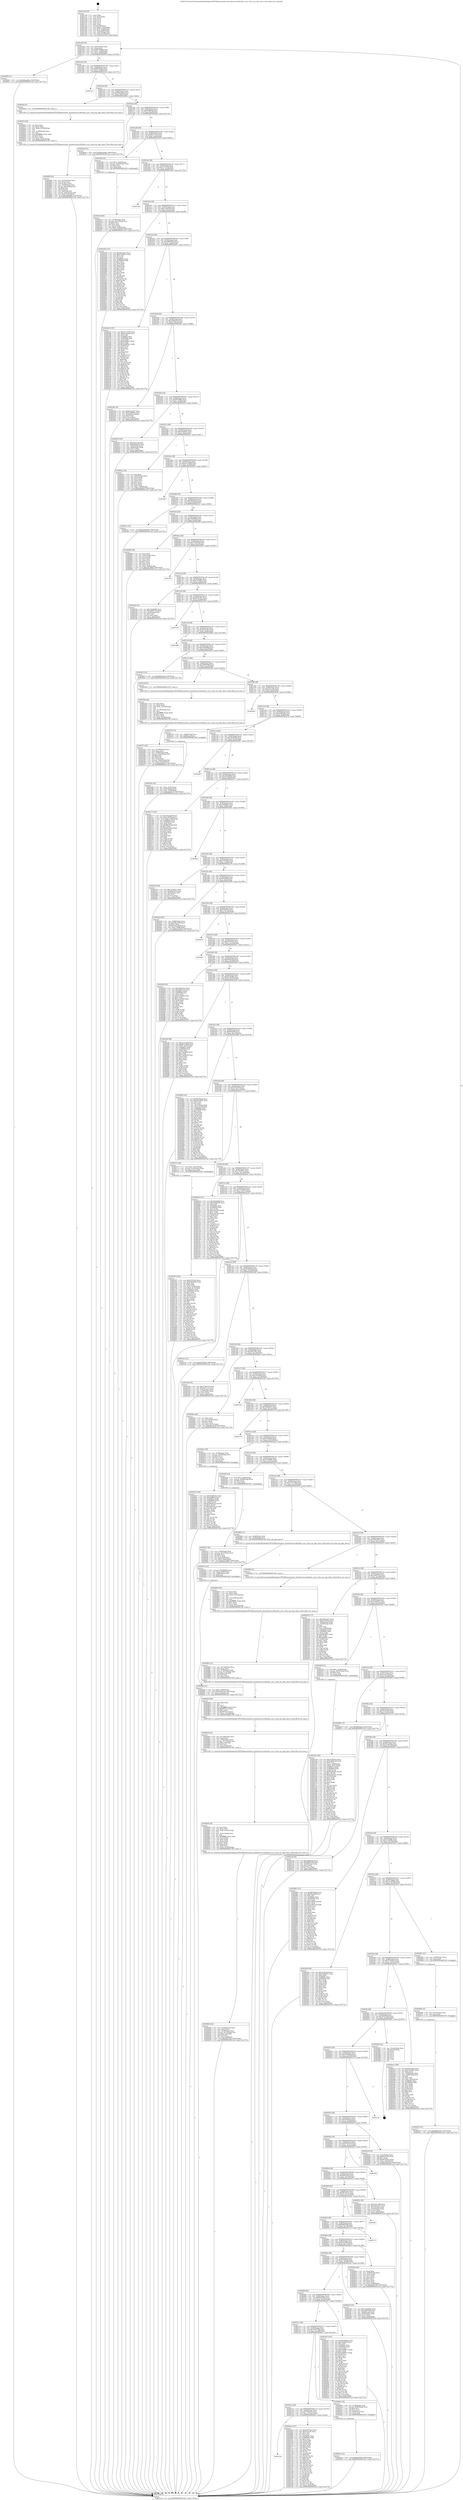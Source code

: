 digraph "0x401a30" {
  label = "0x401a30 (/mnt/c/Users/mathe/Desktop/tcc/POCII/binaries/extr_linuxdriversscsifnicfnic_scsi.c_free_wq_copy_descs_Final-ollvm.out::main(0))"
  labelloc = "t"
  node[shape=record]

  Entry [label="",width=0.3,height=0.3,shape=circle,fillcolor=black,style=filled]
  "0x401a62" [label="{
     0x401a62 [32]\l
     | [instrs]\l
     &nbsp;&nbsp;0x401a62 \<+6\>: mov -0x8c(%rbp),%eax\l
     &nbsp;&nbsp;0x401a68 \<+2\>: mov %eax,%ecx\l
     &nbsp;&nbsp;0x401a6a \<+6\>: sub $0x89754999,%ecx\l
     &nbsp;&nbsp;0x401a70 \<+6\>: mov %eax,-0x90(%rbp)\l
     &nbsp;&nbsp;0x401a76 \<+6\>: mov %ecx,-0x94(%rbp)\l
     &nbsp;&nbsp;0x401a7c \<+6\>: je 0000000000402f56 \<main+0x1526\>\l
  }"]
  "0x402f56" [label="{
     0x402f56 [15]\l
     | [instrs]\l
     &nbsp;&nbsp;0x402f56 \<+10\>: movl $0x48aae0de,-0x8c(%rbp)\l
     &nbsp;&nbsp;0x402f60 \<+5\>: jmp 00000000004031ad \<main+0x177d\>\l
  }"]
  "0x401a82" [label="{
     0x401a82 [28]\l
     | [instrs]\l
     &nbsp;&nbsp;0x401a82 \<+5\>: jmp 0000000000401a87 \<main+0x57\>\l
     &nbsp;&nbsp;0x401a87 \<+6\>: mov -0x90(%rbp),%eax\l
     &nbsp;&nbsp;0x401a8d \<+5\>: sub $0x8975fe0d,%eax\l
     &nbsp;&nbsp;0x401a92 \<+6\>: mov %eax,-0x98(%rbp)\l
     &nbsp;&nbsp;0x401a98 \<+6\>: je 00000000004031a3 \<main+0x1773\>\l
  }"]
  Exit [label="",width=0.3,height=0.3,shape=circle,fillcolor=black,style=filled,peripheries=2]
  "0x4031a3" [label="{
     0x4031a3\l
  }", style=dashed]
  "0x401a9e" [label="{
     0x401a9e [28]\l
     | [instrs]\l
     &nbsp;&nbsp;0x401a9e \<+5\>: jmp 0000000000401aa3 \<main+0x73\>\l
     &nbsp;&nbsp;0x401aa3 \<+6\>: mov -0x90(%rbp),%eax\l
     &nbsp;&nbsp;0x401aa9 \<+5\>: sub $0x90bbd20b,%eax\l
     &nbsp;&nbsp;0x401aae \<+6\>: mov %eax,-0x9c(%rbp)\l
     &nbsp;&nbsp;0x401ab4 \<+6\>: je 000000000040262e \<main+0xbfe\>\l
  }"]
  "0x402d79" [label="{
     0x402d79 [15]\l
     | [instrs]\l
     &nbsp;&nbsp;0x402d79 \<+10\>: movl $0xa88033b5,-0x8c(%rbp)\l
     &nbsp;&nbsp;0x402d83 \<+5\>: jmp 00000000004031ad \<main+0x177d\>\l
  }"]
  "0x40262e" [label="{
     0x40262e [5]\l
     | [instrs]\l
     &nbsp;&nbsp;0x40262e \<+5\>: call 0000000000401160 \<next_i\>\l
     | [calls]\l
     &nbsp;&nbsp;0x401160 \{1\} (/mnt/c/Users/mathe/Desktop/tcc/POCII/binaries/extr_linuxdriversscsifnicfnic_scsi.c_free_wq_copy_descs_Final-ollvm.out::next_i)\l
  }"]
  "0x401aba" [label="{
     0x401aba [28]\l
     | [instrs]\l
     &nbsp;&nbsp;0x401aba \<+5\>: jmp 0000000000401abf \<main+0x8f\>\l
     &nbsp;&nbsp;0x401abf \<+6\>: mov -0x90(%rbp),%eax\l
     &nbsp;&nbsp;0x401ac5 \<+5\>: sub $0x91ff96cd,%eax\l
     &nbsp;&nbsp;0x401aca \<+6\>: mov %eax,-0xa0(%rbp)\l
     &nbsp;&nbsp;0x401ad0 \<+6\>: je 0000000000402bab \<main+0x117b\>\l
  }"]
  "0x402d6d" [label="{
     0x402d6d [12]\l
     | [instrs]\l
     &nbsp;&nbsp;0x402d6d \<+4\>: mov -0x78(%rbp),%rax\l
     &nbsp;&nbsp;0x402d71 \<+3\>: mov %rax,%rdi\l
     &nbsp;&nbsp;0x402d74 \<+5\>: call 0000000000401030 \<free@plt\>\l
     | [calls]\l
     &nbsp;&nbsp;0x401030 \{1\} (unknown)\l
  }"]
  "0x402bab" [label="{
     0x402bab [15]\l
     | [instrs]\l
     &nbsp;&nbsp;0x402bab \<+10\>: movl $0x69cdc482,-0x8c(%rbp)\l
     &nbsp;&nbsp;0x402bb5 \<+5\>: jmp 00000000004031ad \<main+0x177d\>\l
  }"]
  "0x401ad6" [label="{
     0x401ad6 [28]\l
     | [instrs]\l
     &nbsp;&nbsp;0x401ad6 \<+5\>: jmp 0000000000401adb \<main+0xab\>\l
     &nbsp;&nbsp;0x401adb \<+6\>: mov -0x90(%rbp),%eax\l
     &nbsp;&nbsp;0x401ae1 \<+5\>: sub $0x9fa71145,%eax\l
     &nbsp;&nbsp;0x401ae6 \<+6\>: mov %eax,-0xa4(%rbp)\l
     &nbsp;&nbsp;0x401aec \<+6\>: je 00000000004023f9 \<main+0x9c9\>\l
  }"]
  "0x402d2a" [label="{
     0x402d2a [15]\l
     | [instrs]\l
     &nbsp;&nbsp;0x402d2a \<+10\>: movl $0xef24585f,-0x8c(%rbp)\l
     &nbsp;&nbsp;0x402d34 \<+5\>: jmp 00000000004031ad \<main+0x177d\>\l
  }"]
  "0x4023f9" [label="{
     0x4023f9 [23]\l
     | [instrs]\l
     &nbsp;&nbsp;0x4023f9 \<+7\>: movl $0x1,-0x60(%rbp)\l
     &nbsp;&nbsp;0x402400 \<+4\>: movslq -0x60(%rbp),%rax\l
     &nbsp;&nbsp;0x402404 \<+4\>: shl $0x2,%rax\l
     &nbsp;&nbsp;0x402408 \<+3\>: mov %rax,%rdi\l
     &nbsp;&nbsp;0x40240b \<+5\>: call 0000000000401050 \<malloc@plt\>\l
     | [calls]\l
     &nbsp;&nbsp;0x401050 \{1\} (unknown)\l
  }"]
  "0x401af2" [label="{
     0x401af2 [28]\l
     | [instrs]\l
     &nbsp;&nbsp;0x401af2 \<+5\>: jmp 0000000000401af7 \<main+0xc7\>\l
     &nbsp;&nbsp;0x401af7 \<+6\>: mov -0x90(%rbp),%eax\l
     &nbsp;&nbsp;0x401afd \<+5\>: sub $0xa17c3539,%eax\l
     &nbsp;&nbsp;0x401b02 \<+6\>: mov %eax,-0xa8(%rbp)\l
     &nbsp;&nbsp;0x401b08 \<+6\>: je 000000000040318d \<main+0x175d\>\l
  }"]
  "0x402b47" [label="{
     0x402b47 [100]\l
     | [instrs]\l
     &nbsp;&nbsp;0x402b47 \<+5\>: mov $0x5b5004eb,%edx\l
     &nbsp;&nbsp;0x402b4c \<+5\>: mov $0x91ff96cd,%esi\l
     &nbsp;&nbsp;0x402b51 \<+8\>: mov 0x40605c,%r8d\l
     &nbsp;&nbsp;0x402b59 \<+8\>: mov 0x406060,%r9d\l
     &nbsp;&nbsp;0x402b61 \<+3\>: mov %r8d,%r10d\l
     &nbsp;&nbsp;0x402b64 \<+7\>: add $0xd0e67eec,%r10d\l
     &nbsp;&nbsp;0x402b6b \<+4\>: sub $0x1,%r10d\l
     &nbsp;&nbsp;0x402b6f \<+7\>: sub $0xd0e67eec,%r10d\l
     &nbsp;&nbsp;0x402b76 \<+4\>: imul %r10d,%r8d\l
     &nbsp;&nbsp;0x402b7a \<+4\>: and $0x1,%r8d\l
     &nbsp;&nbsp;0x402b7e \<+4\>: cmp $0x0,%r8d\l
     &nbsp;&nbsp;0x402b82 \<+4\>: sete %r11b\l
     &nbsp;&nbsp;0x402b86 \<+4\>: cmp $0xa,%r9d\l
     &nbsp;&nbsp;0x402b8a \<+3\>: setl %bl\l
     &nbsp;&nbsp;0x402b8d \<+3\>: mov %r11b,%r14b\l
     &nbsp;&nbsp;0x402b90 \<+3\>: and %bl,%r14b\l
     &nbsp;&nbsp;0x402b93 \<+3\>: xor %bl,%r11b\l
     &nbsp;&nbsp;0x402b96 \<+3\>: or %r11b,%r14b\l
     &nbsp;&nbsp;0x402b99 \<+4\>: test $0x1,%r14b\l
     &nbsp;&nbsp;0x402b9d \<+3\>: cmovne %esi,%edx\l
     &nbsp;&nbsp;0x402ba0 \<+6\>: mov %edx,-0x8c(%rbp)\l
     &nbsp;&nbsp;0x402ba6 \<+5\>: jmp 00000000004031ad \<main+0x177d\>\l
  }"]
  "0x40318d" [label="{
     0x40318d\l
  }", style=dashed]
  "0x401b0e" [label="{
     0x401b0e [28]\l
     | [instrs]\l
     &nbsp;&nbsp;0x401b0e \<+5\>: jmp 0000000000401b13 \<main+0xe3\>\l
     &nbsp;&nbsp;0x401b13 \<+6\>: mov -0x90(%rbp),%eax\l
     &nbsp;&nbsp;0x401b19 \<+5\>: sub $0xa1afe629,%eax\l
     &nbsp;&nbsp;0x401b1e \<+6\>: mov %eax,-0xac(%rbp)\l
     &nbsp;&nbsp;0x401b24 \<+6\>: je 0000000000402438 \<main+0xa08\>\l
  }"]
  "0x40298a" [label="{
     0x40298a [31]\l
     | [instrs]\l
     &nbsp;&nbsp;0x40298a \<+10\>: movl $0x0,-0x84(%rbp)\l
     &nbsp;&nbsp;0x402994 \<+10\>: movl $0xfde62539,-0x8c(%rbp)\l
     &nbsp;&nbsp;0x40299e \<+6\>: mov %eax,-0x1b4(%rbp)\l
     &nbsp;&nbsp;0x4029a4 \<+5\>: jmp 00000000004031ad \<main+0x177d\>\l
  }"]
  "0x402438" [label="{
     0x402438 [137]\l
     | [instrs]\l
     &nbsp;&nbsp;0x402438 \<+5\>: mov $0xe0cec4a5,%eax\l
     &nbsp;&nbsp;0x40243d \<+5\>: mov $0x5719261e,%ecx\l
     &nbsp;&nbsp;0x402442 \<+2\>: mov $0x1,%dl\l
     &nbsp;&nbsp;0x402444 \<+2\>: xor %esi,%esi\l
     &nbsp;&nbsp;0x402446 \<+7\>: mov 0x40605c,%edi\l
     &nbsp;&nbsp;0x40244d \<+8\>: mov 0x406060,%r8d\l
     &nbsp;&nbsp;0x402455 \<+3\>: sub $0x1,%esi\l
     &nbsp;&nbsp;0x402458 \<+3\>: mov %edi,%r9d\l
     &nbsp;&nbsp;0x40245b \<+3\>: add %esi,%r9d\l
     &nbsp;&nbsp;0x40245e \<+4\>: imul %r9d,%edi\l
     &nbsp;&nbsp;0x402462 \<+3\>: and $0x1,%edi\l
     &nbsp;&nbsp;0x402465 \<+3\>: cmp $0x0,%edi\l
     &nbsp;&nbsp;0x402468 \<+4\>: sete %r10b\l
     &nbsp;&nbsp;0x40246c \<+4\>: cmp $0xa,%r8d\l
     &nbsp;&nbsp;0x402470 \<+4\>: setl %r11b\l
     &nbsp;&nbsp;0x402474 \<+3\>: mov %r10b,%bl\l
     &nbsp;&nbsp;0x402477 \<+3\>: xor $0xff,%bl\l
     &nbsp;&nbsp;0x40247a \<+3\>: mov %r11b,%r14b\l
     &nbsp;&nbsp;0x40247d \<+4\>: xor $0xff,%r14b\l
     &nbsp;&nbsp;0x402481 \<+3\>: xor $0x1,%dl\l
     &nbsp;&nbsp;0x402484 \<+3\>: mov %bl,%r15b\l
     &nbsp;&nbsp;0x402487 \<+4\>: and $0xff,%r15b\l
     &nbsp;&nbsp;0x40248b \<+3\>: and %dl,%r10b\l
     &nbsp;&nbsp;0x40248e \<+3\>: mov %r14b,%r12b\l
     &nbsp;&nbsp;0x402491 \<+4\>: and $0xff,%r12b\l
     &nbsp;&nbsp;0x402495 \<+3\>: and %dl,%r11b\l
     &nbsp;&nbsp;0x402498 \<+3\>: or %r10b,%r15b\l
     &nbsp;&nbsp;0x40249b \<+3\>: or %r11b,%r12b\l
     &nbsp;&nbsp;0x40249e \<+3\>: xor %r12b,%r15b\l
     &nbsp;&nbsp;0x4024a1 \<+3\>: or %r14b,%bl\l
     &nbsp;&nbsp;0x4024a4 \<+3\>: xor $0xff,%bl\l
     &nbsp;&nbsp;0x4024a7 \<+3\>: or $0x1,%dl\l
     &nbsp;&nbsp;0x4024aa \<+2\>: and %dl,%bl\l
     &nbsp;&nbsp;0x4024ac \<+3\>: or %bl,%r15b\l
     &nbsp;&nbsp;0x4024af \<+4\>: test $0x1,%r15b\l
     &nbsp;&nbsp;0x4024b3 \<+3\>: cmovne %ecx,%eax\l
     &nbsp;&nbsp;0x4024b6 \<+6\>: mov %eax,-0x8c(%rbp)\l
     &nbsp;&nbsp;0x4024bc \<+5\>: jmp 00000000004031ad \<main+0x177d\>\l
  }"]
  "0x401b2a" [label="{
     0x401b2a [28]\l
     | [instrs]\l
     &nbsp;&nbsp;0x401b2a \<+5\>: jmp 0000000000401b2f \<main+0xff\>\l
     &nbsp;&nbsp;0x401b2f \<+6\>: mov -0x90(%rbp),%eax\l
     &nbsp;&nbsp;0x401b35 \<+5\>: sub $0xa88033b5,%eax\l
     &nbsp;&nbsp;0x401b3a \<+6\>: mov %eax,-0xb0(%rbp)\l
     &nbsp;&nbsp;0x401b40 \<+6\>: je 0000000000402e61 \<main+0x1431\>\l
  }"]
  "0x402973" [label="{
     0x402973 [23]\l
     | [instrs]\l
     &nbsp;&nbsp;0x402973 \<+10\>: movabs $0x4040b6,%rdi\l
     &nbsp;&nbsp;0x40297d \<+3\>: mov %eax,-0x80(%rbp)\l
     &nbsp;&nbsp;0x402980 \<+3\>: mov -0x80(%rbp),%esi\l
     &nbsp;&nbsp;0x402983 \<+2\>: mov $0x0,%al\l
     &nbsp;&nbsp;0x402985 \<+5\>: call 0000000000401040 \<printf@plt\>\l
     | [calls]\l
     &nbsp;&nbsp;0x401040 \{1\} (unknown)\l
  }"]
  "0x402e61" [label="{
     0x402e61 [147]\l
     | [instrs]\l
     &nbsp;&nbsp;0x402e61 \<+5\>: mov $0xa17c3539,%eax\l
     &nbsp;&nbsp;0x402e66 \<+5\>: mov $0xfeb18e84,%ecx\l
     &nbsp;&nbsp;0x402e6b \<+2\>: mov $0x1,%dl\l
     &nbsp;&nbsp;0x402e6d \<+7\>: mov 0x40605c,%esi\l
     &nbsp;&nbsp;0x402e74 \<+7\>: mov 0x406060,%edi\l
     &nbsp;&nbsp;0x402e7b \<+3\>: mov %esi,%r8d\l
     &nbsp;&nbsp;0x402e7e \<+7\>: sub $0x50e883cc,%r8d\l
     &nbsp;&nbsp;0x402e85 \<+4\>: sub $0x1,%r8d\l
     &nbsp;&nbsp;0x402e89 \<+7\>: add $0x50e883cc,%r8d\l
     &nbsp;&nbsp;0x402e90 \<+4\>: imul %r8d,%esi\l
     &nbsp;&nbsp;0x402e94 \<+3\>: and $0x1,%esi\l
     &nbsp;&nbsp;0x402e97 \<+3\>: cmp $0x0,%esi\l
     &nbsp;&nbsp;0x402e9a \<+4\>: sete %r9b\l
     &nbsp;&nbsp;0x402e9e \<+3\>: cmp $0xa,%edi\l
     &nbsp;&nbsp;0x402ea1 \<+4\>: setl %r10b\l
     &nbsp;&nbsp;0x402ea5 \<+3\>: mov %r9b,%r11b\l
     &nbsp;&nbsp;0x402ea8 \<+4\>: xor $0xff,%r11b\l
     &nbsp;&nbsp;0x402eac \<+3\>: mov %r10b,%bl\l
     &nbsp;&nbsp;0x402eaf \<+3\>: xor $0xff,%bl\l
     &nbsp;&nbsp;0x402eb2 \<+3\>: xor $0x1,%dl\l
     &nbsp;&nbsp;0x402eb5 \<+3\>: mov %r11b,%r14b\l
     &nbsp;&nbsp;0x402eb8 \<+4\>: and $0xff,%r14b\l
     &nbsp;&nbsp;0x402ebc \<+3\>: and %dl,%r9b\l
     &nbsp;&nbsp;0x402ebf \<+3\>: mov %bl,%r15b\l
     &nbsp;&nbsp;0x402ec2 \<+4\>: and $0xff,%r15b\l
     &nbsp;&nbsp;0x402ec6 \<+3\>: and %dl,%r10b\l
     &nbsp;&nbsp;0x402ec9 \<+3\>: or %r9b,%r14b\l
     &nbsp;&nbsp;0x402ecc \<+3\>: or %r10b,%r15b\l
     &nbsp;&nbsp;0x402ecf \<+3\>: xor %r15b,%r14b\l
     &nbsp;&nbsp;0x402ed2 \<+3\>: or %bl,%r11b\l
     &nbsp;&nbsp;0x402ed5 \<+4\>: xor $0xff,%r11b\l
     &nbsp;&nbsp;0x402ed9 \<+3\>: or $0x1,%dl\l
     &nbsp;&nbsp;0x402edc \<+3\>: and %dl,%r11b\l
     &nbsp;&nbsp;0x402edf \<+3\>: or %r11b,%r14b\l
     &nbsp;&nbsp;0x402ee2 \<+4\>: test $0x1,%r14b\l
     &nbsp;&nbsp;0x402ee6 \<+3\>: cmovne %ecx,%eax\l
     &nbsp;&nbsp;0x402ee9 \<+6\>: mov %eax,-0x8c(%rbp)\l
     &nbsp;&nbsp;0x402eef \<+5\>: jmp 00000000004031ad \<main+0x177d\>\l
  }"]
  "0x401b46" [label="{
     0x401b46 [28]\l
     | [instrs]\l
     &nbsp;&nbsp;0x401b46 \<+5\>: jmp 0000000000401b4b \<main+0x11b\>\l
     &nbsp;&nbsp;0x401b4b \<+6\>: mov -0x90(%rbp),%eax\l
     &nbsp;&nbsp;0x401b51 \<+5\>: sub $0xaab6e074,%eax\l
     &nbsp;&nbsp;0x401b56 \<+6\>: mov %eax,-0xb4(%rbp)\l
     &nbsp;&nbsp;0x401b5c \<+6\>: je 000000000040229b \<main+0x86b\>\l
  }"]
  "0x402920" [label="{
     0x402920 [42]\l
     | [instrs]\l
     &nbsp;&nbsp;0x402920 \<+6\>: mov -0x1b0(%rbp),%ecx\l
     &nbsp;&nbsp;0x402926 \<+3\>: imul %eax,%ecx\l
     &nbsp;&nbsp;0x402929 \<+4\>: mov -0x78(%rbp),%rdi\l
     &nbsp;&nbsp;0x40292d \<+4\>: movslq -0x7c(%rbp),%r8\l
     &nbsp;&nbsp;0x402931 \<+4\>: imul $0xc,%r8,%r8\l
     &nbsp;&nbsp;0x402935 \<+3\>: add %r8,%rdi\l
     &nbsp;&nbsp;0x402938 \<+3\>: mov %ecx,0x8(%rdi)\l
     &nbsp;&nbsp;0x40293b \<+10\>: movl $0x28e57fbc,-0x8c(%rbp)\l
     &nbsp;&nbsp;0x402945 \<+5\>: jmp 00000000004031ad \<main+0x177d\>\l
  }"]
  "0x40229b" [label="{
     0x40229b [30]\l
     | [instrs]\l
     &nbsp;&nbsp;0x40229b \<+5\>: mov $0xd4c2a1b7,%eax\l
     &nbsp;&nbsp;0x4022a0 \<+5\>: mov $0x51a8946e,%ecx\l
     &nbsp;&nbsp;0x4022a5 \<+3\>: mov -0x34(%rbp),%edx\l
     &nbsp;&nbsp;0x4022a8 \<+3\>: cmp $0x0,%edx\l
     &nbsp;&nbsp;0x4022ab \<+3\>: cmove %ecx,%eax\l
     &nbsp;&nbsp;0x4022ae \<+6\>: mov %eax,-0x8c(%rbp)\l
     &nbsp;&nbsp;0x4022b4 \<+5\>: jmp 00000000004031ad \<main+0x177d\>\l
  }"]
  "0x401b62" [label="{
     0x401b62 [28]\l
     | [instrs]\l
     &nbsp;&nbsp;0x401b62 \<+5\>: jmp 0000000000401b67 \<main+0x137\>\l
     &nbsp;&nbsp;0x401b67 \<+6\>: mov -0x90(%rbp),%eax\l
     &nbsp;&nbsp;0x401b6d \<+5\>: sub $0xb557486e,%eax\l
     &nbsp;&nbsp;0x401b72 \<+6\>: mov %eax,-0xb8(%rbp)\l
     &nbsp;&nbsp;0x401b78 \<+6\>: je 0000000000402610 \<main+0xbe0\>\l
  }"]
  "0x4028e8" [label="{
     0x4028e8 [56]\l
     | [instrs]\l
     &nbsp;&nbsp;0x4028e8 \<+2\>: xor %ecx,%ecx\l
     &nbsp;&nbsp;0x4028ea \<+5\>: mov $0x2,%edx\l
     &nbsp;&nbsp;0x4028ef \<+6\>: mov %edx,-0x1ac(%rbp)\l
     &nbsp;&nbsp;0x4028f5 \<+1\>: cltd\l
     &nbsp;&nbsp;0x4028f6 \<+6\>: mov -0x1ac(%rbp),%esi\l
     &nbsp;&nbsp;0x4028fc \<+2\>: idiv %esi\l
     &nbsp;&nbsp;0x4028fe \<+6\>: imul $0xfffffffe,%edx,%edx\l
     &nbsp;&nbsp;0x402904 \<+3\>: mov %ecx,%r9d\l
     &nbsp;&nbsp;0x402907 \<+3\>: sub %edx,%r9d\l
     &nbsp;&nbsp;0x40290a \<+2\>: mov %ecx,%edx\l
     &nbsp;&nbsp;0x40290c \<+3\>: sub $0x1,%edx\l
     &nbsp;&nbsp;0x40290f \<+3\>: add %edx,%r9d\l
     &nbsp;&nbsp;0x402912 \<+3\>: sub %r9d,%ecx\l
     &nbsp;&nbsp;0x402915 \<+6\>: mov %ecx,-0x1b0(%rbp)\l
     &nbsp;&nbsp;0x40291b \<+5\>: call 0000000000401160 \<next_i\>\l
     | [calls]\l
     &nbsp;&nbsp;0x401160 \{1\} (/mnt/c/Users/mathe/Desktop/tcc/POCII/binaries/extr_linuxdriversscsifnicfnic_scsi.c_free_wq_copy_descs_Final-ollvm.out::next_i)\l
  }"]
  "0x402610" [label="{
     0x402610 [30]\l
     | [instrs]\l
     &nbsp;&nbsp;0x402610 \<+5\>: mov $0x3ceacc5f,%eax\l
     &nbsp;&nbsp;0x402615 \<+5\>: mov $0x90bbd20b,%ecx\l
     &nbsp;&nbsp;0x40261a \<+3\>: mov -0x6c(%rbp),%edx\l
     &nbsp;&nbsp;0x40261d \<+3\>: cmp -0x68(%rbp),%edx\l
     &nbsp;&nbsp;0x402620 \<+3\>: cmovl %ecx,%eax\l
     &nbsp;&nbsp;0x402623 \<+6\>: mov %eax,-0x8c(%rbp)\l
     &nbsp;&nbsp;0x402629 \<+5\>: jmp 00000000004031ad \<main+0x177d\>\l
  }"]
  "0x401b7e" [label="{
     0x401b7e [28]\l
     | [instrs]\l
     &nbsp;&nbsp;0x401b7e \<+5\>: jmp 0000000000401b83 \<main+0x153\>\l
     &nbsp;&nbsp;0x401b83 \<+6\>: mov -0x90(%rbp),%eax\l
     &nbsp;&nbsp;0x401b89 \<+5\>: sub $0xbade9e47,%eax\l
     &nbsp;&nbsp;0x401b8e \<+6\>: mov %eax,-0xbc(%rbp)\l
     &nbsp;&nbsp;0x401b94 \<+6\>: je 00000000004025ac \<main+0xb7c\>\l
  }"]
  "0x4028c8" [label="{
     0x4028c8 [32]\l
     | [instrs]\l
     &nbsp;&nbsp;0x4028c8 \<+6\>: mov -0x1a8(%rbp),%ecx\l
     &nbsp;&nbsp;0x4028ce \<+3\>: imul %eax,%ecx\l
     &nbsp;&nbsp;0x4028d1 \<+4\>: mov -0x78(%rbp),%rdi\l
     &nbsp;&nbsp;0x4028d5 \<+4\>: movslq -0x7c(%rbp),%r8\l
     &nbsp;&nbsp;0x4028d9 \<+4\>: imul $0xc,%r8,%r8\l
     &nbsp;&nbsp;0x4028dd \<+3\>: add %r8,%rdi\l
     &nbsp;&nbsp;0x4028e0 \<+3\>: mov %ecx,0x4(%rdi)\l
     &nbsp;&nbsp;0x4028e3 \<+5\>: call 0000000000401160 \<next_i\>\l
     | [calls]\l
     &nbsp;&nbsp;0x401160 \{1\} (/mnt/c/Users/mathe/Desktop/tcc/POCII/binaries/extr_linuxdriversscsifnicfnic_scsi.c_free_wq_copy_descs_Final-ollvm.out::next_i)\l
  }"]
  "0x4025ac" [label="{
     0x4025ac [36]\l
     | [instrs]\l
     &nbsp;&nbsp;0x4025ac \<+2\>: xor %eax,%eax\l
     &nbsp;&nbsp;0x4025ae \<+3\>: mov -0x64(%rbp),%ecx\l
     &nbsp;&nbsp;0x4025b1 \<+2\>: mov %eax,%edx\l
     &nbsp;&nbsp;0x4025b3 \<+2\>: sub %ecx,%edx\l
     &nbsp;&nbsp;0x4025b5 \<+2\>: mov %eax,%ecx\l
     &nbsp;&nbsp;0x4025b7 \<+3\>: sub $0x1,%ecx\l
     &nbsp;&nbsp;0x4025ba \<+2\>: add %ecx,%edx\l
     &nbsp;&nbsp;0x4025bc \<+2\>: sub %edx,%eax\l
     &nbsp;&nbsp;0x4025be \<+3\>: mov %eax,-0x64(%rbp)\l
     &nbsp;&nbsp;0x4025c1 \<+10\>: movl $0xa1afe629,-0x8c(%rbp)\l
     &nbsp;&nbsp;0x4025cb \<+5\>: jmp 00000000004031ad \<main+0x177d\>\l
  }"]
  "0x401b9a" [label="{
     0x401b9a [28]\l
     | [instrs]\l
     &nbsp;&nbsp;0x401b9a \<+5\>: jmp 0000000000401b9f \<main+0x16f\>\l
     &nbsp;&nbsp;0x401b9f \<+6\>: mov -0x90(%rbp),%eax\l
     &nbsp;&nbsp;0x401ba5 \<+5\>: sub $0xbd1c2898,%eax\l
     &nbsp;&nbsp;0x401baa \<+6\>: mov %eax,-0xc0(%rbp)\l
     &nbsp;&nbsp;0x401bb0 \<+6\>: je 0000000000402267 \<main+0x837\>\l
  }"]
  "0x4028a0" [label="{
     0x4028a0 [40]\l
     | [instrs]\l
     &nbsp;&nbsp;0x4028a0 \<+5\>: mov $0x2,%ecx\l
     &nbsp;&nbsp;0x4028a5 \<+1\>: cltd\l
     &nbsp;&nbsp;0x4028a6 \<+2\>: idiv %ecx\l
     &nbsp;&nbsp;0x4028a8 \<+6\>: imul $0xfffffffe,%edx,%ecx\l
     &nbsp;&nbsp;0x4028ae \<+6\>: add $0xf47fc21d,%ecx\l
     &nbsp;&nbsp;0x4028b4 \<+3\>: add $0x1,%ecx\l
     &nbsp;&nbsp;0x4028b7 \<+6\>: sub $0xf47fc21d,%ecx\l
     &nbsp;&nbsp;0x4028bd \<+6\>: mov %ecx,-0x1a8(%rbp)\l
     &nbsp;&nbsp;0x4028c3 \<+5\>: call 0000000000401160 \<next_i\>\l
     | [calls]\l
     &nbsp;&nbsp;0x401160 \{1\} (/mnt/c/Users/mathe/Desktop/tcc/POCII/binaries/extr_linuxdriversscsifnicfnic_scsi.c_free_wq_copy_descs_Final-ollvm.out::next_i)\l
  }"]
  "0x402267" [label="{
     0x402267\l
  }", style=dashed]
  "0x401bb6" [label="{
     0x401bb6 [28]\l
     | [instrs]\l
     &nbsp;&nbsp;0x401bb6 \<+5\>: jmp 0000000000401bbb \<main+0x18b\>\l
     &nbsp;&nbsp;0x401bbb \<+6\>: mov -0x90(%rbp),%eax\l
     &nbsp;&nbsp;0x401bc1 \<+5\>: sub $0xbd9da2a4,%eax\l
     &nbsp;&nbsp;0x401bc6 \<+6\>: mov %eax,-0xc4(%rbp)\l
     &nbsp;&nbsp;0x401bcc \<+6\>: je 00000000004023cc \<main+0x99c\>\l
  }"]
  "0x402881" [label="{
     0x402881 [31]\l
     | [instrs]\l
     &nbsp;&nbsp;0x402881 \<+6\>: mov -0x1a4(%rbp),%ecx\l
     &nbsp;&nbsp;0x402887 \<+3\>: imul %eax,%ecx\l
     &nbsp;&nbsp;0x40288a \<+4\>: mov -0x78(%rbp),%rdi\l
     &nbsp;&nbsp;0x40288e \<+4\>: movslq -0x7c(%rbp),%r8\l
     &nbsp;&nbsp;0x402892 \<+4\>: imul $0xc,%r8,%r8\l
     &nbsp;&nbsp;0x402896 \<+3\>: add %r8,%rdi\l
     &nbsp;&nbsp;0x402899 \<+2\>: mov %ecx,(%rdi)\l
     &nbsp;&nbsp;0x40289b \<+5\>: call 0000000000401160 \<next_i\>\l
     | [calls]\l
     &nbsp;&nbsp;0x401160 \{1\} (/mnt/c/Users/mathe/Desktop/tcc/POCII/binaries/extr_linuxdriversscsifnicfnic_scsi.c_free_wq_copy_descs_Final-ollvm.out::next_i)\l
  }"]
  "0x4023cc" [label="{
     0x4023cc [15]\l
     | [instrs]\l
     &nbsp;&nbsp;0x4023cc \<+10\>: movl $0x25395cb0,-0x8c(%rbp)\l
     &nbsp;&nbsp;0x4023d6 \<+5\>: jmp 00000000004031ad \<main+0x177d\>\l
  }"]
  "0x401bd2" [label="{
     0x401bd2 [28]\l
     | [instrs]\l
     &nbsp;&nbsp;0x401bd2 \<+5\>: jmp 0000000000401bd7 \<main+0x1a7\>\l
     &nbsp;&nbsp;0x401bd7 \<+6\>: mov -0x90(%rbp),%eax\l
     &nbsp;&nbsp;0x401bdd \<+5\>: sub $0xc4db9f9d,%eax\l
     &nbsp;&nbsp;0x401be2 \<+6\>: mov %eax,-0xc8(%rbp)\l
     &nbsp;&nbsp;0x401be8 \<+6\>: je 0000000000402695 \<main+0xc65\>\l
  }"]
  "0x402855" [label="{
     0x402855 [44]\l
     | [instrs]\l
     &nbsp;&nbsp;0x402855 \<+2\>: xor %ecx,%ecx\l
     &nbsp;&nbsp;0x402857 \<+5\>: mov $0x2,%edx\l
     &nbsp;&nbsp;0x40285c \<+6\>: mov %edx,-0x1a0(%rbp)\l
     &nbsp;&nbsp;0x402862 \<+1\>: cltd\l
     &nbsp;&nbsp;0x402863 \<+6\>: mov -0x1a0(%rbp),%esi\l
     &nbsp;&nbsp;0x402869 \<+2\>: idiv %esi\l
     &nbsp;&nbsp;0x40286b \<+6\>: imul $0xfffffffe,%edx,%edx\l
     &nbsp;&nbsp;0x402871 \<+3\>: sub $0x1,%ecx\l
     &nbsp;&nbsp;0x402874 \<+2\>: sub %ecx,%edx\l
     &nbsp;&nbsp;0x402876 \<+6\>: mov %edx,-0x1a4(%rbp)\l
     &nbsp;&nbsp;0x40287c \<+5\>: call 0000000000401160 \<next_i\>\l
     | [calls]\l
     &nbsp;&nbsp;0x401160 \{1\} (/mnt/c/Users/mathe/Desktop/tcc/POCII/binaries/extr_linuxdriversscsifnicfnic_scsi.c_free_wq_copy_descs_Final-ollvm.out::next_i)\l
  }"]
  "0x402695" [label="{
     0x402695 [36]\l
     | [instrs]\l
     &nbsp;&nbsp;0x402695 \<+2\>: xor %eax,%eax\l
     &nbsp;&nbsp;0x402697 \<+3\>: mov -0x6c(%rbp),%ecx\l
     &nbsp;&nbsp;0x40269a \<+2\>: mov %eax,%edx\l
     &nbsp;&nbsp;0x40269c \<+2\>: sub %ecx,%edx\l
     &nbsp;&nbsp;0x40269e \<+2\>: mov %eax,%ecx\l
     &nbsp;&nbsp;0x4026a0 \<+3\>: sub $0x1,%ecx\l
     &nbsp;&nbsp;0x4026a3 \<+2\>: add %ecx,%edx\l
     &nbsp;&nbsp;0x4026a5 \<+2\>: sub %edx,%eax\l
     &nbsp;&nbsp;0x4026a7 \<+3\>: mov %eax,-0x6c(%rbp)\l
     &nbsp;&nbsp;0x4026aa \<+10\>: movl $0xb557486e,-0x8c(%rbp)\l
     &nbsp;&nbsp;0x4026b4 \<+5\>: jmp 00000000004031ad \<main+0x177d\>\l
  }"]
  "0x401bee" [label="{
     0x401bee [28]\l
     | [instrs]\l
     &nbsp;&nbsp;0x401bee \<+5\>: jmp 0000000000401bf3 \<main+0x1c3\>\l
     &nbsp;&nbsp;0x401bf3 \<+6\>: mov -0x90(%rbp),%eax\l
     &nbsp;&nbsp;0x401bf9 \<+5\>: sub $0xc530b32d,%eax\l
     &nbsp;&nbsp;0x401bfe \<+6\>: mov %eax,-0xcc(%rbp)\l
     &nbsp;&nbsp;0x401c04 \<+6\>: je 00000000004030b7 \<main+0x1687\>\l
  }"]
  "0x402787" [label="{
     0x402787 [156]\l
     | [instrs]\l
     &nbsp;&nbsp;0x402787 \<+5\>: mov $0xf2347bc0,%ecx\l
     &nbsp;&nbsp;0x40278c \<+5\>: mov $0xdcdbd06d,%edx\l
     &nbsp;&nbsp;0x402791 \<+3\>: mov $0x1,%sil\l
     &nbsp;&nbsp;0x402794 \<+3\>: xor %r8d,%r8d\l
     &nbsp;&nbsp;0x402797 \<+4\>: mov %rax,-0x78(%rbp)\l
     &nbsp;&nbsp;0x40279b \<+7\>: movl $0x0,-0x7c(%rbp)\l
     &nbsp;&nbsp;0x4027a2 \<+8\>: mov 0x40605c,%r9d\l
     &nbsp;&nbsp;0x4027aa \<+8\>: mov 0x406060,%r10d\l
     &nbsp;&nbsp;0x4027b2 \<+4\>: sub $0x1,%r8d\l
     &nbsp;&nbsp;0x4027b6 \<+3\>: mov %r9d,%r11d\l
     &nbsp;&nbsp;0x4027b9 \<+3\>: add %r8d,%r11d\l
     &nbsp;&nbsp;0x4027bc \<+4\>: imul %r11d,%r9d\l
     &nbsp;&nbsp;0x4027c0 \<+4\>: and $0x1,%r9d\l
     &nbsp;&nbsp;0x4027c4 \<+4\>: cmp $0x0,%r9d\l
     &nbsp;&nbsp;0x4027c8 \<+3\>: sete %bl\l
     &nbsp;&nbsp;0x4027cb \<+4\>: cmp $0xa,%r10d\l
     &nbsp;&nbsp;0x4027cf \<+4\>: setl %r14b\l
     &nbsp;&nbsp;0x4027d3 \<+3\>: mov %bl,%r15b\l
     &nbsp;&nbsp;0x4027d6 \<+4\>: xor $0xff,%r15b\l
     &nbsp;&nbsp;0x4027da \<+3\>: mov %r14b,%r12b\l
     &nbsp;&nbsp;0x4027dd \<+4\>: xor $0xff,%r12b\l
     &nbsp;&nbsp;0x4027e1 \<+4\>: xor $0x0,%sil\l
     &nbsp;&nbsp;0x4027e5 \<+3\>: mov %r15b,%r13b\l
     &nbsp;&nbsp;0x4027e8 \<+4\>: and $0x0,%r13b\l
     &nbsp;&nbsp;0x4027ec \<+3\>: and %sil,%bl\l
     &nbsp;&nbsp;0x4027ef \<+3\>: mov %r12b,%al\l
     &nbsp;&nbsp;0x4027f2 \<+2\>: and $0x0,%al\l
     &nbsp;&nbsp;0x4027f4 \<+3\>: and %sil,%r14b\l
     &nbsp;&nbsp;0x4027f7 \<+3\>: or %bl,%r13b\l
     &nbsp;&nbsp;0x4027fa \<+3\>: or %r14b,%al\l
     &nbsp;&nbsp;0x4027fd \<+3\>: xor %al,%r13b\l
     &nbsp;&nbsp;0x402800 \<+3\>: or %r12b,%r15b\l
     &nbsp;&nbsp;0x402803 \<+4\>: xor $0xff,%r15b\l
     &nbsp;&nbsp;0x402807 \<+4\>: or $0x0,%sil\l
     &nbsp;&nbsp;0x40280b \<+3\>: and %sil,%r15b\l
     &nbsp;&nbsp;0x40280e \<+3\>: or %r15b,%r13b\l
     &nbsp;&nbsp;0x402811 \<+4\>: test $0x1,%r13b\l
     &nbsp;&nbsp;0x402815 \<+3\>: cmovne %edx,%ecx\l
     &nbsp;&nbsp;0x402818 \<+6\>: mov %ecx,-0x8c(%rbp)\l
     &nbsp;&nbsp;0x40281e \<+5\>: jmp 00000000004031ad \<main+0x177d\>\l
  }"]
  "0x4030b7" [label="{
     0x4030b7\l
  }", style=dashed]
  "0x401c0a" [label="{
     0x401c0a [28]\l
     | [instrs]\l
     &nbsp;&nbsp;0x401c0a \<+5\>: jmp 0000000000401c0f \<main+0x1df\>\l
     &nbsp;&nbsp;0x401c0f \<+6\>: mov -0x90(%rbp),%eax\l
     &nbsp;&nbsp;0x401c15 \<+5\>: sub $0xc5478f61,%eax\l
     &nbsp;&nbsp;0x401c1a \<+6\>: mov %eax,-0xd0(%rbp)\l
     &nbsp;&nbsp;0x401c20 \<+6\>: je 000000000040252b \<main+0xafb\>\l
  }"]
  "0x40214a" [label="{
     0x40214a\l
  }", style=dashed]
  "0x40252b" [label="{
     0x40252b [30]\l
     | [instrs]\l
     &nbsp;&nbsp;0x40252b \<+5\>: mov $0x31b20487,%eax\l
     &nbsp;&nbsp;0x402530 \<+5\>: mov $0xe0603796,%ecx\l
     &nbsp;&nbsp;0x402535 \<+3\>: mov -0x2e(%rbp),%dl\l
     &nbsp;&nbsp;0x402538 \<+3\>: test $0x1,%dl\l
     &nbsp;&nbsp;0x40253b \<+3\>: cmovne %ecx,%eax\l
     &nbsp;&nbsp;0x40253e \<+6\>: mov %eax,-0x8c(%rbp)\l
     &nbsp;&nbsp;0x402544 \<+5\>: jmp 00000000004031ad \<main+0x177d\>\l
  }"]
  "0x401c26" [label="{
     0x401c26 [28]\l
     | [instrs]\l
     &nbsp;&nbsp;0x401c26 \<+5\>: jmp 0000000000401c2b \<main+0x1fb\>\l
     &nbsp;&nbsp;0x401c2b \<+6\>: mov -0x90(%rbp),%eax\l
     &nbsp;&nbsp;0x401c31 \<+5\>: sub $0xd29a1251,%eax\l
     &nbsp;&nbsp;0x401c36 \<+6\>: mov %eax,-0xd4(%rbp)\l
     &nbsp;&nbsp;0x401c3c \<+6\>: je 0000000000403125 \<main+0x16f5\>\l
  }"]
  "0x4026ea" [label="{
     0x4026ea [137]\l
     | [instrs]\l
     &nbsp;&nbsp;0x4026ea \<+5\>: mov $0xf2347bc0,%eax\l
     &nbsp;&nbsp;0x4026ef \<+5\>: mov $0xd15ee97,%ecx\l
     &nbsp;&nbsp;0x4026f4 \<+2\>: mov $0x1,%dl\l
     &nbsp;&nbsp;0x4026f6 \<+2\>: xor %esi,%esi\l
     &nbsp;&nbsp;0x4026f8 \<+7\>: mov 0x40605c,%edi\l
     &nbsp;&nbsp;0x4026ff \<+8\>: mov 0x406060,%r8d\l
     &nbsp;&nbsp;0x402707 \<+3\>: sub $0x1,%esi\l
     &nbsp;&nbsp;0x40270a \<+3\>: mov %edi,%r9d\l
     &nbsp;&nbsp;0x40270d \<+3\>: add %esi,%r9d\l
     &nbsp;&nbsp;0x402710 \<+4\>: imul %r9d,%edi\l
     &nbsp;&nbsp;0x402714 \<+3\>: and $0x1,%edi\l
     &nbsp;&nbsp;0x402717 \<+3\>: cmp $0x0,%edi\l
     &nbsp;&nbsp;0x40271a \<+4\>: sete %r10b\l
     &nbsp;&nbsp;0x40271e \<+4\>: cmp $0xa,%r8d\l
     &nbsp;&nbsp;0x402722 \<+4\>: setl %r11b\l
     &nbsp;&nbsp;0x402726 \<+3\>: mov %r10b,%bl\l
     &nbsp;&nbsp;0x402729 \<+3\>: xor $0xff,%bl\l
     &nbsp;&nbsp;0x40272c \<+3\>: mov %r11b,%r14b\l
     &nbsp;&nbsp;0x40272f \<+4\>: xor $0xff,%r14b\l
     &nbsp;&nbsp;0x402733 \<+3\>: xor $0x0,%dl\l
     &nbsp;&nbsp;0x402736 \<+3\>: mov %bl,%r15b\l
     &nbsp;&nbsp;0x402739 \<+4\>: and $0x0,%r15b\l
     &nbsp;&nbsp;0x40273d \<+3\>: and %dl,%r10b\l
     &nbsp;&nbsp;0x402740 \<+3\>: mov %r14b,%r12b\l
     &nbsp;&nbsp;0x402743 \<+4\>: and $0x0,%r12b\l
     &nbsp;&nbsp;0x402747 \<+3\>: and %dl,%r11b\l
     &nbsp;&nbsp;0x40274a \<+3\>: or %r10b,%r15b\l
     &nbsp;&nbsp;0x40274d \<+3\>: or %r11b,%r12b\l
     &nbsp;&nbsp;0x402750 \<+3\>: xor %r12b,%r15b\l
     &nbsp;&nbsp;0x402753 \<+3\>: or %r14b,%bl\l
     &nbsp;&nbsp;0x402756 \<+3\>: xor $0xff,%bl\l
     &nbsp;&nbsp;0x402759 \<+3\>: or $0x0,%dl\l
     &nbsp;&nbsp;0x40275c \<+2\>: and %dl,%bl\l
     &nbsp;&nbsp;0x40275e \<+3\>: or %bl,%r15b\l
     &nbsp;&nbsp;0x402761 \<+4\>: test $0x1,%r15b\l
     &nbsp;&nbsp;0x402765 \<+3\>: cmovne %ecx,%eax\l
     &nbsp;&nbsp;0x402768 \<+6\>: mov %eax,-0x8c(%rbp)\l
     &nbsp;&nbsp;0x40276e \<+5\>: jmp 00000000004031ad \<main+0x177d\>\l
  }"]
  "0x403125" [label="{
     0x403125\l
  }", style=dashed]
  "0x401c42" [label="{
     0x401c42 [28]\l
     | [instrs]\l
     &nbsp;&nbsp;0x401c42 \<+5\>: jmp 0000000000401c47 \<main+0x217\>\l
     &nbsp;&nbsp;0x401c47 \<+6\>: mov -0x90(%rbp),%eax\l
     &nbsp;&nbsp;0x401c4d \<+5\>: sub $0xd4c2a1b7,%eax\l
     &nbsp;&nbsp;0x401c52 \<+6\>: mov %eax,-0xd8(%rbp)\l
     &nbsp;&nbsp;0x401c58 \<+6\>: je 0000000000402d88 \<main+0x1358\>\l
  }"]
  "0x40212e" [label="{
     0x40212e [28]\l
     | [instrs]\l
     &nbsp;&nbsp;0x40212e \<+5\>: jmp 0000000000402133 \<main+0x703\>\l
     &nbsp;&nbsp;0x402133 \<+6\>: mov -0x90(%rbp),%eax\l
     &nbsp;&nbsp;0x402139 \<+5\>: sub $0x770fd315,%eax\l
     &nbsp;&nbsp;0x40213e \<+6\>: mov %eax,-0x18c(%rbp)\l
     &nbsp;&nbsp;0x402144 \<+6\>: je 00000000004026ea \<main+0xcba\>\l
  }"]
  "0x402d88" [label="{
     0x402d88\l
  }", style=dashed]
  "0x401c5e" [label="{
     0x401c5e [28]\l
     | [instrs]\l
     &nbsp;&nbsp;0x401c5e \<+5\>: jmp 0000000000401c63 \<main+0x233\>\l
     &nbsp;&nbsp;0x401c63 \<+6\>: mov -0x90(%rbp),%eax\l
     &nbsp;&nbsp;0x401c69 \<+5\>: sub $0xdcdbd06d,%eax\l
     &nbsp;&nbsp;0x401c6e \<+6\>: mov %eax,-0xdc(%rbp)\l
     &nbsp;&nbsp;0x401c74 \<+6\>: je 0000000000402823 \<main+0xdf3\>\l
  }"]
  "0x402d0c" [label="{
     0x402d0c [30]\l
     | [instrs]\l
     &nbsp;&nbsp;0x402d0c \<+4\>: mov -0x58(%rbp),%rax\l
     &nbsp;&nbsp;0x402d10 \<+7\>: movslq -0x88(%rbp),%rcx\l
     &nbsp;&nbsp;0x402d17 \<+4\>: shl $0x4,%rcx\l
     &nbsp;&nbsp;0x402d1b \<+3\>: add %rcx,%rax\l
     &nbsp;&nbsp;0x402d1e \<+4\>: mov 0x8(%rax),%rax\l
     &nbsp;&nbsp;0x402d22 \<+3\>: mov %rax,%rdi\l
     &nbsp;&nbsp;0x402d25 \<+5\>: call 0000000000401030 \<free@plt\>\l
     | [calls]\l
     &nbsp;&nbsp;0x401030 \{1\} (unknown)\l
  }"]
  "0x402823" [label="{
     0x402823 [15]\l
     | [instrs]\l
     &nbsp;&nbsp;0x402823 \<+10\>: movl $0x68014c2f,-0x8c(%rbp)\l
     &nbsp;&nbsp;0x40282d \<+5\>: jmp 00000000004031ad \<main+0x177d\>\l
  }"]
  "0x401c7a" [label="{
     0x401c7a [28]\l
     | [instrs]\l
     &nbsp;&nbsp;0x401c7a \<+5\>: jmp 0000000000401c7f \<main+0x24f\>\l
     &nbsp;&nbsp;0x401c7f \<+6\>: mov -0x90(%rbp),%eax\l
     &nbsp;&nbsp;0x401c85 \<+5\>: sub $0xe0603796,%eax\l
     &nbsp;&nbsp;0x401c8a \<+6\>: mov %eax,-0xe0(%rbp)\l
     &nbsp;&nbsp;0x401c90 \<+6\>: je 0000000000402549 \<main+0xb19\>\l
  }"]
  "0x402112" [label="{
     0x402112 [28]\l
     | [instrs]\l
     &nbsp;&nbsp;0x402112 \<+5\>: jmp 0000000000402117 \<main+0x6e7\>\l
     &nbsp;&nbsp;0x402117 \<+6\>: mov -0x90(%rbp),%eax\l
     &nbsp;&nbsp;0x40211d \<+5\>: sub $0x74997098,%eax\l
     &nbsp;&nbsp;0x402122 \<+6\>: mov %eax,-0x188(%rbp)\l
     &nbsp;&nbsp;0x402128 \<+6\>: je 0000000000402d0c \<main+0x12dc\>\l
  }"]
  "0x402549" [label="{
     0x402549 [5]\l
     | [instrs]\l
     &nbsp;&nbsp;0x402549 \<+5\>: call 0000000000401160 \<next_i\>\l
     | [calls]\l
     &nbsp;&nbsp;0x401160 \{1\} (/mnt/c/Users/mathe/Desktop/tcc/POCII/binaries/extr_linuxdriversscsifnicfnic_scsi.c_free_wq_copy_descs_Final-ollvm.out::next_i)\l
  }"]
  "0x401c96" [label="{
     0x401c96 [28]\l
     | [instrs]\l
     &nbsp;&nbsp;0x401c96 \<+5\>: jmp 0000000000401c9b \<main+0x26b\>\l
     &nbsp;&nbsp;0x401c9b \<+6\>: mov -0x90(%rbp),%eax\l
     &nbsp;&nbsp;0x401ca1 \<+5\>: sub $0xe0cec4a5,%eax\l
     &nbsp;&nbsp;0x401ca6 \<+6\>: mov %eax,-0xe4(%rbp)\l
     &nbsp;&nbsp;0x401cac \<+6\>: je 00000000004030e8 \<main+0x16b8\>\l
  }"]
  "0x402a97" [label="{
     0x402a97 [147]\l
     | [instrs]\l
     &nbsp;&nbsp;0x402a97 \<+5\>: mov $0x5b5004eb,%eax\l
     &nbsp;&nbsp;0x402a9c \<+5\>: mov $0x30e0fdcf,%ecx\l
     &nbsp;&nbsp;0x402aa1 \<+2\>: mov $0x1,%dl\l
     &nbsp;&nbsp;0x402aa3 \<+7\>: mov 0x40605c,%esi\l
     &nbsp;&nbsp;0x402aaa \<+7\>: mov 0x406060,%edi\l
     &nbsp;&nbsp;0x402ab1 \<+3\>: mov %esi,%r8d\l
     &nbsp;&nbsp;0x402ab4 \<+7\>: sub $0xe5d08677,%r8d\l
     &nbsp;&nbsp;0x402abb \<+4\>: sub $0x1,%r8d\l
     &nbsp;&nbsp;0x402abf \<+7\>: add $0xe5d08677,%r8d\l
     &nbsp;&nbsp;0x402ac6 \<+4\>: imul %r8d,%esi\l
     &nbsp;&nbsp;0x402aca \<+3\>: and $0x1,%esi\l
     &nbsp;&nbsp;0x402acd \<+3\>: cmp $0x0,%esi\l
     &nbsp;&nbsp;0x402ad0 \<+4\>: sete %r9b\l
     &nbsp;&nbsp;0x402ad4 \<+3\>: cmp $0xa,%edi\l
     &nbsp;&nbsp;0x402ad7 \<+4\>: setl %r10b\l
     &nbsp;&nbsp;0x402adb \<+3\>: mov %r9b,%r11b\l
     &nbsp;&nbsp;0x402ade \<+4\>: xor $0xff,%r11b\l
     &nbsp;&nbsp;0x402ae2 \<+3\>: mov %r10b,%bl\l
     &nbsp;&nbsp;0x402ae5 \<+3\>: xor $0xff,%bl\l
     &nbsp;&nbsp;0x402ae8 \<+3\>: xor $0x0,%dl\l
     &nbsp;&nbsp;0x402aeb \<+3\>: mov %r11b,%r14b\l
     &nbsp;&nbsp;0x402aee \<+4\>: and $0x0,%r14b\l
     &nbsp;&nbsp;0x402af2 \<+3\>: and %dl,%r9b\l
     &nbsp;&nbsp;0x402af5 \<+3\>: mov %bl,%r15b\l
     &nbsp;&nbsp;0x402af8 \<+4\>: and $0x0,%r15b\l
     &nbsp;&nbsp;0x402afc \<+3\>: and %dl,%r10b\l
     &nbsp;&nbsp;0x402aff \<+3\>: or %r9b,%r14b\l
     &nbsp;&nbsp;0x402b02 \<+3\>: or %r10b,%r15b\l
     &nbsp;&nbsp;0x402b05 \<+3\>: xor %r15b,%r14b\l
     &nbsp;&nbsp;0x402b08 \<+3\>: or %bl,%r11b\l
     &nbsp;&nbsp;0x402b0b \<+4\>: xor $0xff,%r11b\l
     &nbsp;&nbsp;0x402b0f \<+3\>: or $0x0,%dl\l
     &nbsp;&nbsp;0x402b12 \<+3\>: and %dl,%r11b\l
     &nbsp;&nbsp;0x402b15 \<+3\>: or %r11b,%r14b\l
     &nbsp;&nbsp;0x402b18 \<+4\>: test $0x1,%r14b\l
     &nbsp;&nbsp;0x402b1c \<+3\>: cmovne %ecx,%eax\l
     &nbsp;&nbsp;0x402b1f \<+6\>: mov %eax,-0x8c(%rbp)\l
     &nbsp;&nbsp;0x402b25 \<+5\>: jmp 00000000004031ad \<main+0x177d\>\l
  }"]
  "0x4030e8" [label="{
     0x4030e8\l
  }", style=dashed]
  "0x401cb2" [label="{
     0x401cb2 [28]\l
     | [instrs]\l
     &nbsp;&nbsp;0x401cb2 \<+5\>: jmp 0000000000401cb7 \<main+0x287\>\l
     &nbsp;&nbsp;0x401cb7 \<+6\>: mov -0x90(%rbp),%eax\l
     &nbsp;&nbsp;0x401cbd \<+5\>: sub $0xe4d60a0a,%eax\l
     &nbsp;&nbsp;0x401cc2 \<+6\>: mov %eax,-0xe8(%rbp)\l
     &nbsp;&nbsp;0x401cc8 \<+6\>: je 0000000000402276 \<main+0x846\>\l
  }"]
  "0x4020f6" [label="{
     0x4020f6 [28]\l
     | [instrs]\l
     &nbsp;&nbsp;0x4020f6 \<+5\>: jmp 00000000004020fb \<main+0x6cb\>\l
     &nbsp;&nbsp;0x4020fb \<+6\>: mov -0x90(%rbp),%eax\l
     &nbsp;&nbsp;0x402101 \<+5\>: sub $0x6bb7f81b,%eax\l
     &nbsp;&nbsp;0x402106 \<+6\>: mov %eax,-0x184(%rbp)\l
     &nbsp;&nbsp;0x40210c \<+6\>: je 0000000000402a97 \<main+0x1067\>\l
  }"]
  "0x402276" [label="{
     0x402276 [13]\l
     | [instrs]\l
     &nbsp;&nbsp;0x402276 \<+4\>: mov -0x48(%rbp),%rax\l
     &nbsp;&nbsp;0x40227a \<+4\>: mov 0x8(%rax),%rdi\l
     &nbsp;&nbsp;0x40227e \<+5\>: call 0000000000401060 \<atoi@plt\>\l
     | [calls]\l
     &nbsp;&nbsp;0x401060 \{1\} (unknown)\l
  }"]
  "0x401cce" [label="{
     0x401cce [28]\l
     | [instrs]\l
     &nbsp;&nbsp;0x401cce \<+5\>: jmp 0000000000401cd3 \<main+0x2a3\>\l
     &nbsp;&nbsp;0x401cd3 \<+6\>: mov -0x90(%rbp),%eax\l
     &nbsp;&nbsp;0x401cd9 \<+5\>: sub $0xe6e294f6,%eax\l
     &nbsp;&nbsp;0x401cde \<+6\>: mov %eax,-0xec(%rbp)\l
     &nbsp;&nbsp;0x401ce4 \<+6\>: je 0000000000402d97 \<main+0x1367\>\l
  }"]
  "0x402ceb" [label="{
     0x402ceb [33]\l
     | [instrs]\l
     &nbsp;&nbsp;0x402ceb \<+5\>: mov $0x51e289d2,%eax\l
     &nbsp;&nbsp;0x402cf0 \<+5\>: mov $0x74997098,%ecx\l
     &nbsp;&nbsp;0x402cf5 \<+6\>: mov -0x88(%rbp),%edx\l
     &nbsp;&nbsp;0x402cfb \<+3\>: cmp -0x50(%rbp),%edx\l
     &nbsp;&nbsp;0x402cfe \<+3\>: cmovl %ecx,%eax\l
     &nbsp;&nbsp;0x402d01 \<+6\>: mov %eax,-0x8c(%rbp)\l
     &nbsp;&nbsp;0x402d07 \<+5\>: jmp 00000000004031ad \<main+0x177d\>\l
  }"]
  "0x402d97" [label="{
     0x402d97\l
  }", style=dashed]
  "0x401cea" [label="{
     0x401cea [28]\l
     | [instrs]\l
     &nbsp;&nbsp;0x401cea \<+5\>: jmp 0000000000401cef \<main+0x2bf\>\l
     &nbsp;&nbsp;0x401cef \<+6\>: mov -0x90(%rbp),%eax\l
     &nbsp;&nbsp;0x401cf5 \<+5\>: sub $0xeb064506,%eax\l
     &nbsp;&nbsp;0x401cfa \<+6\>: mov %eax,-0xf0(%rbp)\l
     &nbsp;&nbsp;0x401d00 \<+6\>: je 0000000000402c77 \<main+0x1247\>\l
  }"]
  "0x4020da" [label="{
     0x4020da [28]\l
     | [instrs]\l
     &nbsp;&nbsp;0x4020da \<+5\>: jmp 00000000004020df \<main+0x6af\>\l
     &nbsp;&nbsp;0x4020df \<+6\>: mov -0x90(%rbp),%eax\l
     &nbsp;&nbsp;0x4020e5 \<+5\>: sub $0x6a75f2a8,%eax\l
     &nbsp;&nbsp;0x4020ea \<+6\>: mov %eax,-0x180(%rbp)\l
     &nbsp;&nbsp;0x4020f0 \<+6\>: je 0000000000402ceb \<main+0x12bb\>\l
  }"]
  "0x402c77" [label="{
     0x402c77 [101]\l
     | [instrs]\l
     &nbsp;&nbsp;0x402c77 \<+5\>: mov $0x302e8cf8,%eax\l
     &nbsp;&nbsp;0x402c7c \<+5\>: mov $0x1ce87fe0,%ecx\l
     &nbsp;&nbsp;0x402c81 \<+10\>: movl $0x0,-0x88(%rbp)\l
     &nbsp;&nbsp;0x402c8b \<+7\>: mov 0x40605c,%edx\l
     &nbsp;&nbsp;0x402c92 \<+7\>: mov 0x406060,%esi\l
     &nbsp;&nbsp;0x402c99 \<+2\>: mov %edx,%edi\l
     &nbsp;&nbsp;0x402c9b \<+6\>: sub $0x9bb18ceb,%edi\l
     &nbsp;&nbsp;0x402ca1 \<+3\>: sub $0x1,%edi\l
     &nbsp;&nbsp;0x402ca4 \<+6\>: add $0x9bb18ceb,%edi\l
     &nbsp;&nbsp;0x402caa \<+3\>: imul %edi,%edx\l
     &nbsp;&nbsp;0x402cad \<+3\>: and $0x1,%edx\l
     &nbsp;&nbsp;0x402cb0 \<+3\>: cmp $0x0,%edx\l
     &nbsp;&nbsp;0x402cb3 \<+4\>: sete %r8b\l
     &nbsp;&nbsp;0x402cb7 \<+3\>: cmp $0xa,%esi\l
     &nbsp;&nbsp;0x402cba \<+4\>: setl %r9b\l
     &nbsp;&nbsp;0x402cbe \<+3\>: mov %r8b,%r10b\l
     &nbsp;&nbsp;0x402cc1 \<+3\>: and %r9b,%r10b\l
     &nbsp;&nbsp;0x402cc4 \<+3\>: xor %r9b,%r8b\l
     &nbsp;&nbsp;0x402cc7 \<+3\>: or %r8b,%r10b\l
     &nbsp;&nbsp;0x402cca \<+4\>: test $0x1,%r10b\l
     &nbsp;&nbsp;0x402cce \<+3\>: cmovne %ecx,%eax\l
     &nbsp;&nbsp;0x402cd1 \<+6\>: mov %eax,-0x8c(%rbp)\l
     &nbsp;&nbsp;0x402cd7 \<+5\>: jmp 00000000004031ad \<main+0x177d\>\l
  }"]
  "0x401d06" [label="{
     0x401d06 [28]\l
     | [instrs]\l
     &nbsp;&nbsp;0x401d06 \<+5\>: jmp 0000000000401d0b \<main+0x2db\>\l
     &nbsp;&nbsp;0x401d0b \<+6\>: mov -0x90(%rbp),%eax\l
     &nbsp;&nbsp;0x401d11 \<+5\>: sub $0xeb0df061,%eax\l
     &nbsp;&nbsp;0x401d16 \<+6\>: mov %eax,-0xf4(%rbp)\l
     &nbsp;&nbsp;0x401d1c \<+6\>: je 000000000040309c \<main+0x166c\>\l
  }"]
  "0x402bba" [label="{
     0x402bba [42]\l
     | [instrs]\l
     &nbsp;&nbsp;0x402bba \<+2\>: xor %eax,%eax\l
     &nbsp;&nbsp;0x402bbc \<+6\>: mov -0x84(%rbp),%ecx\l
     &nbsp;&nbsp;0x402bc2 \<+2\>: mov %eax,%edx\l
     &nbsp;&nbsp;0x402bc4 \<+2\>: sub %ecx,%edx\l
     &nbsp;&nbsp;0x402bc6 \<+2\>: mov %eax,%ecx\l
     &nbsp;&nbsp;0x402bc8 \<+3\>: sub $0x1,%ecx\l
     &nbsp;&nbsp;0x402bcb \<+2\>: add %ecx,%edx\l
     &nbsp;&nbsp;0x402bcd \<+2\>: sub %edx,%eax\l
     &nbsp;&nbsp;0x402bcf \<+6\>: mov %eax,-0x84(%rbp)\l
     &nbsp;&nbsp;0x402bd5 \<+10\>: movl $0xfde62539,-0x8c(%rbp)\l
     &nbsp;&nbsp;0x402bdf \<+5\>: jmp 00000000004031ad \<main+0x177d\>\l
  }"]
  "0x40309c" [label="{
     0x40309c\l
  }", style=dashed]
  "0x401d22" [label="{
     0x401d22 [28]\l
     | [instrs]\l
     &nbsp;&nbsp;0x401d22 \<+5\>: jmp 0000000000401d27 \<main+0x2f7\>\l
     &nbsp;&nbsp;0x401d27 \<+6\>: mov -0x90(%rbp),%eax\l
     &nbsp;&nbsp;0x401d2d \<+5\>: sub $0xec70758a,%eax\l
     &nbsp;&nbsp;0x401d32 \<+6\>: mov %eax,-0xf8(%rbp)\l
     &nbsp;&nbsp;0x401d38 \<+6\>: je 0000000000402a79 \<main+0x1049\>\l
  }"]
  "0x4020be" [label="{
     0x4020be [28]\l
     | [instrs]\l
     &nbsp;&nbsp;0x4020be \<+5\>: jmp 00000000004020c3 \<main+0x693\>\l
     &nbsp;&nbsp;0x4020c3 \<+6\>: mov -0x90(%rbp),%eax\l
     &nbsp;&nbsp;0x4020c9 \<+5\>: sub $0x69cdc482,%eax\l
     &nbsp;&nbsp;0x4020ce \<+6\>: mov %eax,-0x17c(%rbp)\l
     &nbsp;&nbsp;0x4020d4 \<+6\>: je 0000000000402bba \<main+0x118a\>\l
  }"]
  "0x402a79" [label="{
     0x402a79 [30]\l
     | [instrs]\l
     &nbsp;&nbsp;0x402a79 \<+5\>: mov $0x1303f7e1,%eax\l
     &nbsp;&nbsp;0x402a7e \<+5\>: mov $0x6bb7f81b,%ecx\l
     &nbsp;&nbsp;0x402a83 \<+3\>: mov -0x2d(%rbp),%dl\l
     &nbsp;&nbsp;0x402a86 \<+3\>: test $0x1,%dl\l
     &nbsp;&nbsp;0x402a89 \<+3\>: cmovne %ecx,%eax\l
     &nbsp;&nbsp;0x402a8c \<+6\>: mov %eax,-0x8c(%rbp)\l
     &nbsp;&nbsp;0x402a92 \<+5\>: jmp 00000000004031ad \<main+0x177d\>\l
  }"]
  "0x401d3e" [label="{
     0x401d3e [28]\l
     | [instrs]\l
     &nbsp;&nbsp;0x401d3e \<+5\>: jmp 0000000000401d43 \<main+0x313\>\l
     &nbsp;&nbsp;0x401d43 \<+6\>: mov -0x90(%rbp),%eax\l
     &nbsp;&nbsp;0x401d49 \<+5\>: sub $0xef24585f,%eax\l
     &nbsp;&nbsp;0x401d4e \<+6\>: mov %eax,-0xfc(%rbp)\l
     &nbsp;&nbsp;0x401d54 \<+6\>: je 0000000000402d39 \<main+0x1309\>\l
  }"]
  "0x402172" [label="{
     0x402172\l
  }", style=dashed]
  "0x402d39" [label="{
     0x402d39 [40]\l
     | [instrs]\l
     &nbsp;&nbsp;0x402d39 \<+6\>: mov -0x88(%rbp),%eax\l
     &nbsp;&nbsp;0x402d3f \<+5\>: sub $0x246c2684,%eax\l
     &nbsp;&nbsp;0x402d44 \<+3\>: add $0x1,%eax\l
     &nbsp;&nbsp;0x402d47 \<+5\>: add $0x246c2684,%eax\l
     &nbsp;&nbsp;0x402d4c \<+6\>: mov %eax,-0x88(%rbp)\l
     &nbsp;&nbsp;0x402d52 \<+10\>: movl $0x6a75f2a8,-0x8c(%rbp)\l
     &nbsp;&nbsp;0x402d5c \<+5\>: jmp 00000000004031ad \<main+0x177d\>\l
  }"]
  "0x401d5a" [label="{
     0x401d5a [28]\l
     | [instrs]\l
     &nbsp;&nbsp;0x401d5a \<+5\>: jmp 0000000000401d5f \<main+0x32f\>\l
     &nbsp;&nbsp;0x401d5f \<+6\>: mov -0x90(%rbp),%eax\l
     &nbsp;&nbsp;0x401d65 \<+5\>: sub $0xf1e8074c,%eax\l
     &nbsp;&nbsp;0x401d6a \<+6\>: mov %eax,-0x100(%rbp)\l
     &nbsp;&nbsp;0x401d70 \<+6\>: je 0000000000402e52 \<main+0x1422\>\l
  }"]
  "0x4020a2" [label="{
     0x4020a2 [28]\l
     | [instrs]\l
     &nbsp;&nbsp;0x4020a2 \<+5\>: jmp 00000000004020a7 \<main+0x677\>\l
     &nbsp;&nbsp;0x4020a7 \<+6\>: mov -0x90(%rbp),%eax\l
     &nbsp;&nbsp;0x4020ad \<+5\>: sub $0x69685186,%eax\l
     &nbsp;&nbsp;0x4020b2 \<+6\>: mov %eax,-0x178(%rbp)\l
     &nbsp;&nbsp;0x4020b8 \<+6\>: je 0000000000402172 \<main+0x742\>\l
  }"]
  "0x402e52" [label="{
     0x402e52\l
  }", style=dashed]
  "0x401d76" [label="{
     0x401d76 [28]\l
     | [instrs]\l
     &nbsp;&nbsp;0x401d76 \<+5\>: jmp 0000000000401d7b \<main+0x34b\>\l
     &nbsp;&nbsp;0x401d7b \<+6\>: mov -0x90(%rbp),%eax\l
     &nbsp;&nbsp;0x401d81 \<+5\>: sub $0xf2347bc0,%eax\l
     &nbsp;&nbsp;0x401d86 \<+6\>: mov %eax,-0x104(%rbp)\l
     &nbsp;&nbsp;0x401d8c \<+6\>: je 00000000004030f7 \<main+0x16c7\>\l
  }"]
  "0x402df2" [label="{
     0x402df2\l
  }", style=dashed]
  "0x4030f7" [label="{
     0x4030f7\l
  }", style=dashed]
  "0x401d92" [label="{
     0x401d92 [28]\l
     | [instrs]\l
     &nbsp;&nbsp;0x401d92 \<+5\>: jmp 0000000000401d97 \<main+0x367\>\l
     &nbsp;&nbsp;0x401d97 \<+6\>: mov -0x90(%rbp),%eax\l
     &nbsp;&nbsp;0x401d9d \<+5\>: sub $0xfde62539,%eax\l
     &nbsp;&nbsp;0x401da2 \<+6\>: mov %eax,-0x108(%rbp)\l
     &nbsp;&nbsp;0x401da8 \<+6\>: je 00000000004029a9 \<main+0xf79\>\l
  }"]
  "0x402086" [label="{
     0x402086 [28]\l
     | [instrs]\l
     &nbsp;&nbsp;0x402086 \<+5\>: jmp 000000000040208b \<main+0x65b\>\l
     &nbsp;&nbsp;0x40208b \<+6\>: mov -0x90(%rbp),%eax\l
     &nbsp;&nbsp;0x402091 \<+5\>: sub $0x68130c2a,%eax\l
     &nbsp;&nbsp;0x402096 \<+6\>: mov %eax,-0x174(%rbp)\l
     &nbsp;&nbsp;0x40209c \<+6\>: je 0000000000402df2 \<main+0x13c2\>\l
  }"]
  "0x4029a9" [label="{
     0x4029a9 [91]\l
     | [instrs]\l
     &nbsp;&nbsp;0x4029a9 \<+5\>: mov $0xd29a1251,%eax\l
     &nbsp;&nbsp;0x4029ae \<+5\>: mov $0x3a80572b,%ecx\l
     &nbsp;&nbsp;0x4029b3 \<+7\>: mov 0x40605c,%edx\l
     &nbsp;&nbsp;0x4029ba \<+7\>: mov 0x406060,%esi\l
     &nbsp;&nbsp;0x4029c1 \<+2\>: mov %edx,%edi\l
     &nbsp;&nbsp;0x4029c3 \<+6\>: sub $0xeac3b028,%edi\l
     &nbsp;&nbsp;0x4029c9 \<+3\>: sub $0x1,%edi\l
     &nbsp;&nbsp;0x4029cc \<+6\>: add $0xeac3b028,%edi\l
     &nbsp;&nbsp;0x4029d2 \<+3\>: imul %edi,%edx\l
     &nbsp;&nbsp;0x4029d5 \<+3\>: and $0x1,%edx\l
     &nbsp;&nbsp;0x4029d8 \<+3\>: cmp $0x0,%edx\l
     &nbsp;&nbsp;0x4029db \<+4\>: sete %r8b\l
     &nbsp;&nbsp;0x4029df \<+3\>: cmp $0xa,%esi\l
     &nbsp;&nbsp;0x4029e2 \<+4\>: setl %r9b\l
     &nbsp;&nbsp;0x4029e6 \<+3\>: mov %r8b,%r10b\l
     &nbsp;&nbsp;0x4029e9 \<+3\>: and %r9b,%r10b\l
     &nbsp;&nbsp;0x4029ec \<+3\>: xor %r9b,%r8b\l
     &nbsp;&nbsp;0x4029ef \<+3\>: or %r8b,%r10b\l
     &nbsp;&nbsp;0x4029f2 \<+4\>: test $0x1,%r10b\l
     &nbsp;&nbsp;0x4029f6 \<+3\>: cmovne %ecx,%eax\l
     &nbsp;&nbsp;0x4029f9 \<+6\>: mov %eax,-0x8c(%rbp)\l
     &nbsp;&nbsp;0x4029ff \<+5\>: jmp 00000000004031ad \<main+0x177d\>\l
  }"]
  "0x401dae" [label="{
     0x401dae [28]\l
     | [instrs]\l
     &nbsp;&nbsp;0x401dae \<+5\>: jmp 0000000000401db3 \<main+0x383\>\l
     &nbsp;&nbsp;0x401db3 \<+6\>: mov -0x90(%rbp),%eax\l
     &nbsp;&nbsp;0x401db9 \<+5\>: sub $0xfeb18e84,%eax\l
     &nbsp;&nbsp;0x401dbe \<+6\>: mov %eax,-0x10c(%rbp)\l
     &nbsp;&nbsp;0x401dc4 \<+6\>: je 0000000000402ef4 \<main+0x14c4\>\l
  }"]
  "0x402832" [label="{
     0x402832 [30]\l
     | [instrs]\l
     &nbsp;&nbsp;0x402832 \<+5\>: mov $0x37ac73d8,%eax\l
     &nbsp;&nbsp;0x402837 \<+5\>: mov $0x395ce651,%ecx\l
     &nbsp;&nbsp;0x40283c \<+3\>: mov -0x7c(%rbp),%edx\l
     &nbsp;&nbsp;0x40283f \<+3\>: cmp -0x70(%rbp),%edx\l
     &nbsp;&nbsp;0x402842 \<+3\>: cmovl %ecx,%eax\l
     &nbsp;&nbsp;0x402845 \<+6\>: mov %eax,-0x8c(%rbp)\l
     &nbsp;&nbsp;0x40284b \<+5\>: jmp 00000000004031ad \<main+0x177d\>\l
  }"]
  "0x402ef4" [label="{
     0x402ef4 [98]\l
     | [instrs]\l
     &nbsp;&nbsp;0x402ef4 \<+5\>: mov $0xa17c3539,%eax\l
     &nbsp;&nbsp;0x402ef9 \<+5\>: mov $0x89754999,%ecx\l
     &nbsp;&nbsp;0x402efe \<+7\>: movl $0x0,-0x3c(%rbp)\l
     &nbsp;&nbsp;0x402f05 \<+7\>: mov 0x40605c,%edx\l
     &nbsp;&nbsp;0x402f0c \<+7\>: mov 0x406060,%esi\l
     &nbsp;&nbsp;0x402f13 \<+2\>: mov %edx,%edi\l
     &nbsp;&nbsp;0x402f15 \<+6\>: sub $0x72ab8bd4,%edi\l
     &nbsp;&nbsp;0x402f1b \<+3\>: sub $0x1,%edi\l
     &nbsp;&nbsp;0x402f1e \<+6\>: add $0x72ab8bd4,%edi\l
     &nbsp;&nbsp;0x402f24 \<+3\>: imul %edi,%edx\l
     &nbsp;&nbsp;0x402f27 \<+3\>: and $0x1,%edx\l
     &nbsp;&nbsp;0x402f2a \<+3\>: cmp $0x0,%edx\l
     &nbsp;&nbsp;0x402f2d \<+4\>: sete %r8b\l
     &nbsp;&nbsp;0x402f31 \<+3\>: cmp $0xa,%esi\l
     &nbsp;&nbsp;0x402f34 \<+4\>: setl %r9b\l
     &nbsp;&nbsp;0x402f38 \<+3\>: mov %r8b,%r10b\l
     &nbsp;&nbsp;0x402f3b \<+3\>: and %r9b,%r10b\l
     &nbsp;&nbsp;0x402f3e \<+3\>: xor %r9b,%r8b\l
     &nbsp;&nbsp;0x402f41 \<+3\>: or %r8b,%r10b\l
     &nbsp;&nbsp;0x402f44 \<+4\>: test $0x1,%r10b\l
     &nbsp;&nbsp;0x402f48 \<+3\>: cmovne %ecx,%eax\l
     &nbsp;&nbsp;0x402f4b \<+6\>: mov %eax,-0x8c(%rbp)\l
     &nbsp;&nbsp;0x402f51 \<+5\>: jmp 00000000004031ad \<main+0x177d\>\l
  }"]
  "0x401dca" [label="{
     0x401dca [28]\l
     | [instrs]\l
     &nbsp;&nbsp;0x401dca \<+5\>: jmp 0000000000401dcf \<main+0x39f\>\l
     &nbsp;&nbsp;0x401dcf \<+6\>: mov -0x90(%rbp),%eax\l
     &nbsp;&nbsp;0x401dd5 \<+5\>: sub $0x683bb0f,%eax\l
     &nbsp;&nbsp;0x401dda \<+6\>: mov %eax,-0x110(%rbp)\l
     &nbsp;&nbsp;0x401de0 \<+6\>: je 0000000000402ff8 \<main+0x15c8\>\l
  }"]
  "0x40206a" [label="{
     0x40206a [28]\l
     | [instrs]\l
     &nbsp;&nbsp;0x40206a \<+5\>: jmp 000000000040206f \<main+0x63f\>\l
     &nbsp;&nbsp;0x40206f \<+6\>: mov -0x90(%rbp),%eax\l
     &nbsp;&nbsp;0x402075 \<+5\>: sub $0x68014c2f,%eax\l
     &nbsp;&nbsp;0x40207a \<+6\>: mov %eax,-0x170(%rbp)\l
     &nbsp;&nbsp;0x402080 \<+6\>: je 0000000000402832 \<main+0xe02\>\l
  }"]
  "0x402ff8" [label="{
     0x402ff8 [143]\l
     | [instrs]\l
     &nbsp;&nbsp;0x402ff8 \<+5\>: mov $0x8975fe0d,%eax\l
     &nbsp;&nbsp;0x402ffd \<+5\>: mov $0x58553061,%ecx\l
     &nbsp;&nbsp;0x403002 \<+2\>: mov $0x1,%dl\l
     &nbsp;&nbsp;0x403004 \<+2\>: xor %esi,%esi\l
     &nbsp;&nbsp;0x403006 \<+3\>: mov -0x3c(%rbp),%edi\l
     &nbsp;&nbsp;0x403009 \<+3\>: mov %edi,-0x2c(%rbp)\l
     &nbsp;&nbsp;0x40300c \<+7\>: mov 0x40605c,%edi\l
     &nbsp;&nbsp;0x403013 \<+8\>: mov 0x406060,%r8d\l
     &nbsp;&nbsp;0x40301b \<+3\>: sub $0x1,%esi\l
     &nbsp;&nbsp;0x40301e \<+3\>: mov %edi,%r9d\l
     &nbsp;&nbsp;0x403021 \<+3\>: add %esi,%r9d\l
     &nbsp;&nbsp;0x403024 \<+4\>: imul %r9d,%edi\l
     &nbsp;&nbsp;0x403028 \<+3\>: and $0x1,%edi\l
     &nbsp;&nbsp;0x40302b \<+3\>: cmp $0x0,%edi\l
     &nbsp;&nbsp;0x40302e \<+4\>: sete %r10b\l
     &nbsp;&nbsp;0x403032 \<+4\>: cmp $0xa,%r8d\l
     &nbsp;&nbsp;0x403036 \<+4\>: setl %r11b\l
     &nbsp;&nbsp;0x40303a \<+3\>: mov %r10b,%bl\l
     &nbsp;&nbsp;0x40303d \<+3\>: xor $0xff,%bl\l
     &nbsp;&nbsp;0x403040 \<+3\>: mov %r11b,%r14b\l
     &nbsp;&nbsp;0x403043 \<+4\>: xor $0xff,%r14b\l
     &nbsp;&nbsp;0x403047 \<+3\>: xor $0x1,%dl\l
     &nbsp;&nbsp;0x40304a \<+3\>: mov %bl,%r15b\l
     &nbsp;&nbsp;0x40304d \<+4\>: and $0xff,%r15b\l
     &nbsp;&nbsp;0x403051 \<+3\>: and %dl,%r10b\l
     &nbsp;&nbsp;0x403054 \<+3\>: mov %r14b,%r12b\l
     &nbsp;&nbsp;0x403057 \<+4\>: and $0xff,%r12b\l
     &nbsp;&nbsp;0x40305b \<+3\>: and %dl,%r11b\l
     &nbsp;&nbsp;0x40305e \<+3\>: or %r10b,%r15b\l
     &nbsp;&nbsp;0x403061 \<+3\>: or %r11b,%r12b\l
     &nbsp;&nbsp;0x403064 \<+3\>: xor %r12b,%r15b\l
     &nbsp;&nbsp;0x403067 \<+3\>: or %r14b,%bl\l
     &nbsp;&nbsp;0x40306a \<+3\>: xor $0xff,%bl\l
     &nbsp;&nbsp;0x40306d \<+3\>: or $0x1,%dl\l
     &nbsp;&nbsp;0x403070 \<+2\>: and %dl,%bl\l
     &nbsp;&nbsp;0x403072 \<+3\>: or %bl,%r15b\l
     &nbsp;&nbsp;0x403075 \<+4\>: test $0x1,%r15b\l
     &nbsp;&nbsp;0x403079 \<+3\>: cmovne %ecx,%eax\l
     &nbsp;&nbsp;0x40307c \<+6\>: mov %eax,-0x8c(%rbp)\l
     &nbsp;&nbsp;0x403082 \<+5\>: jmp 00000000004031ad \<main+0x177d\>\l
  }"]
  "0x401de6" [label="{
     0x401de6 [28]\l
     | [instrs]\l
     &nbsp;&nbsp;0x401de6 \<+5\>: jmp 0000000000401deb \<main+0x3bb\>\l
     &nbsp;&nbsp;0x401deb \<+6\>: mov -0x90(%rbp),%eax\l
     &nbsp;&nbsp;0x401df1 \<+5\>: sub $0xd15ee97,%eax\l
     &nbsp;&nbsp;0x401df6 \<+6\>: mov %eax,-0x114(%rbp)\l
     &nbsp;&nbsp;0x401dfc \<+6\>: je 0000000000402773 \<main+0xd43\>\l
  }"]
  "0x402205" [label="{
     0x402205\l
  }", style=dashed]
  "0x402773" [label="{
     0x402773 [20]\l
     | [instrs]\l
     &nbsp;&nbsp;0x402773 \<+7\>: movl $0x1,-0x70(%rbp)\l
     &nbsp;&nbsp;0x40277a \<+4\>: movslq -0x70(%rbp),%rax\l
     &nbsp;&nbsp;0x40277e \<+4\>: imul $0xc,%rax,%rdi\l
     &nbsp;&nbsp;0x402782 \<+5\>: call 0000000000401050 \<malloc@plt\>\l
     | [calls]\l
     &nbsp;&nbsp;0x401050 \{1\} (unknown)\l
  }"]
  "0x401e02" [label="{
     0x401e02 [28]\l
     | [instrs]\l
     &nbsp;&nbsp;0x401e02 \<+5\>: jmp 0000000000401e07 \<main+0x3d7\>\l
     &nbsp;&nbsp;0x401e07 \<+6\>: mov -0x90(%rbp),%eax\l
     &nbsp;&nbsp;0x401e0d \<+5\>: sub $0x1303f7e1,%eax\l
     &nbsp;&nbsp;0x401e12 \<+6\>: mov %eax,-0x118(%rbp)\l
     &nbsp;&nbsp;0x401e18 \<+6\>: je 0000000000402be4 \<main+0x11b4\>\l
  }"]
  "0x40204e" [label="{
     0x40204e [28]\l
     | [instrs]\l
     &nbsp;&nbsp;0x40204e \<+5\>: jmp 0000000000402053 \<main+0x623\>\l
     &nbsp;&nbsp;0x402053 \<+6\>: mov -0x90(%rbp),%eax\l
     &nbsp;&nbsp;0x402059 \<+5\>: sub $0x63743119,%eax\l
     &nbsp;&nbsp;0x40205e \<+6\>: mov %eax,-0x16c(%rbp)\l
     &nbsp;&nbsp;0x402064 \<+6\>: je 0000000000402205 \<main+0x7d5\>\l
  }"]
  "0x402be4" [label="{
     0x402be4 [147]\l
     | [instrs]\l
     &nbsp;&nbsp;0x402be4 \<+5\>: mov $0x302e8cf8,%eax\l
     &nbsp;&nbsp;0x402be9 \<+5\>: mov $0xeb064506,%ecx\l
     &nbsp;&nbsp;0x402bee \<+2\>: mov $0x1,%dl\l
     &nbsp;&nbsp;0x402bf0 \<+7\>: mov 0x40605c,%esi\l
     &nbsp;&nbsp;0x402bf7 \<+7\>: mov 0x406060,%edi\l
     &nbsp;&nbsp;0x402bfe \<+3\>: mov %esi,%r8d\l
     &nbsp;&nbsp;0x402c01 \<+7\>: add $0xa7eea383,%r8d\l
     &nbsp;&nbsp;0x402c08 \<+4\>: sub $0x1,%r8d\l
     &nbsp;&nbsp;0x402c0c \<+7\>: sub $0xa7eea383,%r8d\l
     &nbsp;&nbsp;0x402c13 \<+4\>: imul %r8d,%esi\l
     &nbsp;&nbsp;0x402c17 \<+3\>: and $0x1,%esi\l
     &nbsp;&nbsp;0x402c1a \<+3\>: cmp $0x0,%esi\l
     &nbsp;&nbsp;0x402c1d \<+4\>: sete %r9b\l
     &nbsp;&nbsp;0x402c21 \<+3\>: cmp $0xa,%edi\l
     &nbsp;&nbsp;0x402c24 \<+4\>: setl %r10b\l
     &nbsp;&nbsp;0x402c28 \<+3\>: mov %r9b,%r11b\l
     &nbsp;&nbsp;0x402c2b \<+4\>: xor $0xff,%r11b\l
     &nbsp;&nbsp;0x402c2f \<+3\>: mov %r10b,%bl\l
     &nbsp;&nbsp;0x402c32 \<+3\>: xor $0xff,%bl\l
     &nbsp;&nbsp;0x402c35 \<+3\>: xor $0x1,%dl\l
     &nbsp;&nbsp;0x402c38 \<+3\>: mov %r11b,%r14b\l
     &nbsp;&nbsp;0x402c3b \<+4\>: and $0xff,%r14b\l
     &nbsp;&nbsp;0x402c3f \<+3\>: and %dl,%r9b\l
     &nbsp;&nbsp;0x402c42 \<+3\>: mov %bl,%r15b\l
     &nbsp;&nbsp;0x402c45 \<+4\>: and $0xff,%r15b\l
     &nbsp;&nbsp;0x402c49 \<+3\>: and %dl,%r10b\l
     &nbsp;&nbsp;0x402c4c \<+3\>: or %r9b,%r14b\l
     &nbsp;&nbsp;0x402c4f \<+3\>: or %r10b,%r15b\l
     &nbsp;&nbsp;0x402c52 \<+3\>: xor %r15b,%r14b\l
     &nbsp;&nbsp;0x402c55 \<+3\>: or %bl,%r11b\l
     &nbsp;&nbsp;0x402c58 \<+4\>: xor $0xff,%r11b\l
     &nbsp;&nbsp;0x402c5c \<+3\>: or $0x1,%dl\l
     &nbsp;&nbsp;0x402c5f \<+3\>: and %dl,%r11b\l
     &nbsp;&nbsp;0x402c62 \<+3\>: or %r11b,%r14b\l
     &nbsp;&nbsp;0x402c65 \<+4\>: test $0x1,%r14b\l
     &nbsp;&nbsp;0x402c69 \<+3\>: cmovne %ecx,%eax\l
     &nbsp;&nbsp;0x402c6c \<+6\>: mov %eax,-0x8c(%rbp)\l
     &nbsp;&nbsp;0x402c72 \<+5\>: jmp 00000000004031ad \<main+0x177d\>\l
  }"]
  "0x401e1e" [label="{
     0x401e1e [28]\l
     | [instrs]\l
     &nbsp;&nbsp;0x401e1e \<+5\>: jmp 0000000000401e23 \<main+0x3f3\>\l
     &nbsp;&nbsp;0x401e23 \<+6\>: mov -0x90(%rbp),%eax\l
     &nbsp;&nbsp;0x401e29 \<+5\>: sub $0x1ce87fe0,%eax\l
     &nbsp;&nbsp;0x401e2e \<+6\>: mov %eax,-0x11c(%rbp)\l
     &nbsp;&nbsp;0x401e34 \<+6\>: je 0000000000402cdc \<main+0x12ac\>\l
  }"]
  "0x4026c8" [label="{
     0x4026c8 [34]\l
     | [instrs]\l
     &nbsp;&nbsp;0x4026c8 \<+3\>: mov -0x5c(%rbp),%eax\l
     &nbsp;&nbsp;0x4026cb \<+5\>: sub $0x961643ba,%eax\l
     &nbsp;&nbsp;0x4026d0 \<+3\>: add $0x1,%eax\l
     &nbsp;&nbsp;0x4026d3 \<+5\>: add $0x961643ba,%eax\l
     &nbsp;&nbsp;0x4026d8 \<+3\>: mov %eax,-0x5c(%rbp)\l
     &nbsp;&nbsp;0x4026db \<+10\>: movl $0x25395cb0,-0x8c(%rbp)\l
     &nbsp;&nbsp;0x4026e5 \<+5\>: jmp 00000000004031ad \<main+0x177d\>\l
  }"]
  "0x402cdc" [label="{
     0x402cdc [15]\l
     | [instrs]\l
     &nbsp;&nbsp;0x402cdc \<+10\>: movl $0x6a75f2a8,-0x8c(%rbp)\l
     &nbsp;&nbsp;0x402ce6 \<+5\>: jmp 00000000004031ad \<main+0x177d\>\l
  }"]
  "0x401e3a" [label="{
     0x401e3a [28]\l
     | [instrs]\l
     &nbsp;&nbsp;0x401e3a \<+5\>: jmp 0000000000401e3f \<main+0x40f\>\l
     &nbsp;&nbsp;0x401e3f \<+6\>: mov -0x90(%rbp),%eax\l
     &nbsp;&nbsp;0x401e45 \<+5\>: sub $0x25395cb0,%eax\l
     &nbsp;&nbsp;0x401e4a \<+6\>: mov %eax,-0x120(%rbp)\l
     &nbsp;&nbsp;0x401e50 \<+6\>: je 00000000004023db \<main+0x9ab\>\l
  }"]
  "0x402032" [label="{
     0x402032 [28]\l
     | [instrs]\l
     &nbsp;&nbsp;0x402032 \<+5\>: jmp 0000000000402037 \<main+0x607\>\l
     &nbsp;&nbsp;0x402037 \<+6\>: mov -0x90(%rbp),%eax\l
     &nbsp;&nbsp;0x40203d \<+5\>: sub $0x5db58acf,%eax\l
     &nbsp;&nbsp;0x402042 \<+6\>: mov %eax,-0x168(%rbp)\l
     &nbsp;&nbsp;0x402048 \<+6\>: je 00000000004026c8 \<main+0xc98\>\l
  }"]
  "0x4023db" [label="{
     0x4023db [30]\l
     | [instrs]\l
     &nbsp;&nbsp;0x4023db \<+5\>: mov $0x770fd315,%eax\l
     &nbsp;&nbsp;0x4023e0 \<+5\>: mov $0x9fa71145,%ecx\l
     &nbsp;&nbsp;0x4023e5 \<+3\>: mov -0x5c(%rbp),%edx\l
     &nbsp;&nbsp;0x4023e8 \<+3\>: cmp -0x50(%rbp),%edx\l
     &nbsp;&nbsp;0x4023eb \<+3\>: cmovl %ecx,%eax\l
     &nbsp;&nbsp;0x4023ee \<+6\>: mov %eax,-0x8c(%rbp)\l
     &nbsp;&nbsp;0x4023f4 \<+5\>: jmp 00000000004031ad \<main+0x177d\>\l
  }"]
  "0x401e56" [label="{
     0x401e56 [28]\l
     | [instrs]\l
     &nbsp;&nbsp;0x401e56 \<+5\>: jmp 0000000000401e5b \<main+0x42b\>\l
     &nbsp;&nbsp;0x401e5b \<+6\>: mov -0x90(%rbp),%eax\l
     &nbsp;&nbsp;0x401e61 \<+5\>: sub $0x28e57fbc,%eax\l
     &nbsp;&nbsp;0x401e66 \<+6\>: mov %eax,-0x124(%rbp)\l
     &nbsp;&nbsp;0x401e6c \<+6\>: je 000000000040294a \<main+0xf1a\>\l
  }"]
  "0x403134" [label="{
     0x403134\l
  }", style=dashed]
  "0x40294a" [label="{
     0x40294a [28]\l
     | [instrs]\l
     &nbsp;&nbsp;0x40294a \<+2\>: xor %eax,%eax\l
     &nbsp;&nbsp;0x40294c \<+3\>: mov -0x7c(%rbp),%ecx\l
     &nbsp;&nbsp;0x40294f \<+3\>: sub $0x1,%eax\l
     &nbsp;&nbsp;0x402952 \<+2\>: sub %eax,%ecx\l
     &nbsp;&nbsp;0x402954 \<+3\>: mov %ecx,-0x7c(%rbp)\l
     &nbsp;&nbsp;0x402957 \<+10\>: movl $0x68014c2f,-0x8c(%rbp)\l
     &nbsp;&nbsp;0x402961 \<+5\>: jmp 00000000004031ad \<main+0x177d\>\l
  }"]
  "0x401e72" [label="{
     0x401e72 [28]\l
     | [instrs]\l
     &nbsp;&nbsp;0x401e72 \<+5\>: jmp 0000000000401e77 \<main+0x447\>\l
     &nbsp;&nbsp;0x401e77 \<+6\>: mov -0x90(%rbp),%eax\l
     &nbsp;&nbsp;0x401e7d \<+5\>: sub $0x302e8cf8,%eax\l
     &nbsp;&nbsp;0x401e82 \<+6\>: mov %eax,-0x128(%rbp)\l
     &nbsp;&nbsp;0x401e88 \<+6\>: je 0000000000403160 \<main+0x1730\>\l
  }"]
  "0x402016" [label="{
     0x402016 [28]\l
     | [instrs]\l
     &nbsp;&nbsp;0x402016 \<+5\>: jmp 000000000040201b \<main+0x5eb\>\l
     &nbsp;&nbsp;0x40201b \<+6\>: mov -0x90(%rbp),%eax\l
     &nbsp;&nbsp;0x402021 \<+5\>: sub $0x5b5004eb,%eax\l
     &nbsp;&nbsp;0x402026 \<+6\>: mov %eax,-0x164(%rbp)\l
     &nbsp;&nbsp;0x40202c \<+6\>: je 0000000000403134 \<main+0x1704\>\l
  }"]
  "0x403160" [label="{
     0x403160\l
  }", style=dashed]
  "0x401e8e" [label="{
     0x401e8e [28]\l
     | [instrs]\l
     &nbsp;&nbsp;0x401e8e \<+5\>: jmp 0000000000401e93 \<main+0x463\>\l
     &nbsp;&nbsp;0x401e93 \<+6\>: mov -0x90(%rbp),%eax\l
     &nbsp;&nbsp;0x401e99 \<+5\>: sub $0x306a9ca7,%eax\l
     &nbsp;&nbsp;0x401e9e \<+6\>: mov %eax,-0x12c(%rbp)\l
     &nbsp;&nbsp;0x401ea4 \<+6\>: je 0000000000403179 \<main+0x1749\>\l
  }"]
  "0x403087" [label="{
     0x403087 [21]\l
     | [instrs]\l
     &nbsp;&nbsp;0x403087 \<+3\>: mov -0x2c(%rbp),%eax\l
     &nbsp;&nbsp;0x40308a \<+7\>: add $0x198,%rsp\l
     &nbsp;&nbsp;0x403091 \<+1\>: pop %rbx\l
     &nbsp;&nbsp;0x403092 \<+2\>: pop %r12\l
     &nbsp;&nbsp;0x403094 \<+2\>: pop %r13\l
     &nbsp;&nbsp;0x403096 \<+2\>: pop %r14\l
     &nbsp;&nbsp;0x403098 \<+2\>: pop %r15\l
     &nbsp;&nbsp;0x40309a \<+1\>: pop %rbp\l
     &nbsp;&nbsp;0x40309b \<+1\>: ret\l
  }"]
  "0x403179" [label="{
     0x403179\l
  }", style=dashed]
  "0x401eaa" [label="{
     0x401eaa [28]\l
     | [instrs]\l
     &nbsp;&nbsp;0x401eaa \<+5\>: jmp 0000000000401eaf \<main+0x47f\>\l
     &nbsp;&nbsp;0x401eaf \<+6\>: mov -0x90(%rbp),%eax\l
     &nbsp;&nbsp;0x401eb5 \<+5\>: sub $0x30e0fdcf,%eax\l
     &nbsp;&nbsp;0x401eba \<+6\>: mov %eax,-0x130(%rbp)\l
     &nbsp;&nbsp;0x401ec0 \<+6\>: je 0000000000402b2a \<main+0x10fa\>\l
  }"]
  "0x40265f" [label="{
     0x40265f [54]\l
     | [instrs]\l
     &nbsp;&nbsp;0x40265f \<+6\>: mov -0x19c(%rbp),%ecx\l
     &nbsp;&nbsp;0x402665 \<+3\>: imul %eax,%ecx\l
     &nbsp;&nbsp;0x402668 \<+3\>: movslq %ecx,%rdi\l
     &nbsp;&nbsp;0x40266b \<+4\>: mov -0x58(%rbp),%r8\l
     &nbsp;&nbsp;0x40266f \<+4\>: movslq -0x5c(%rbp),%r9\l
     &nbsp;&nbsp;0x402673 \<+4\>: shl $0x4,%r9\l
     &nbsp;&nbsp;0x402677 \<+3\>: add %r9,%r8\l
     &nbsp;&nbsp;0x40267a \<+4\>: mov 0x8(%r8),%r8\l
     &nbsp;&nbsp;0x40267e \<+4\>: movslq -0x6c(%rbp),%r9\l
     &nbsp;&nbsp;0x402682 \<+4\>: mov %rdi,(%r8,%r9,8)\l
     &nbsp;&nbsp;0x402686 \<+10\>: movl $0xc4db9f9d,-0x8c(%rbp)\l
     &nbsp;&nbsp;0x402690 \<+5\>: jmp 00000000004031ad \<main+0x177d\>\l
  }"]
  "0x402b2a" [label="{
     0x402b2a [29]\l
     | [instrs]\l
     &nbsp;&nbsp;0x402b2a \<+4\>: mov -0x58(%rbp),%rax\l
     &nbsp;&nbsp;0x402b2e \<+7\>: movslq -0x84(%rbp),%rcx\l
     &nbsp;&nbsp;0x402b35 \<+4\>: shl $0x4,%rcx\l
     &nbsp;&nbsp;0x402b39 \<+3\>: add %rcx,%rax\l
     &nbsp;&nbsp;0x402b3c \<+3\>: mov (%rax),%rax\l
     &nbsp;&nbsp;0x402b3f \<+3\>: mov %rax,%rdi\l
     &nbsp;&nbsp;0x402b42 \<+5\>: call 0000000000401030 \<free@plt\>\l
     | [calls]\l
     &nbsp;&nbsp;0x401030 \{1\} (unknown)\l
  }"]
  "0x401ec6" [label="{
     0x401ec6 [28]\l
     | [instrs]\l
     &nbsp;&nbsp;0x401ec6 \<+5\>: jmp 0000000000401ecb \<main+0x49b\>\l
     &nbsp;&nbsp;0x401ecb \<+6\>: mov -0x90(%rbp),%eax\l
     &nbsp;&nbsp;0x401ed1 \<+5\>: sub $0x31b20487,%eax\l
     &nbsp;&nbsp;0x401ed6 \<+6\>: mov %eax,-0x134(%rbp)\l
     &nbsp;&nbsp;0x401edc \<+6\>: je 00000000004025d0 \<main+0xba0\>\l
  }"]
  "0x402633" [label="{
     0x402633 [44]\l
     | [instrs]\l
     &nbsp;&nbsp;0x402633 \<+2\>: xor %ecx,%ecx\l
     &nbsp;&nbsp;0x402635 \<+5\>: mov $0x2,%edx\l
     &nbsp;&nbsp;0x40263a \<+6\>: mov %edx,-0x198(%rbp)\l
     &nbsp;&nbsp;0x402640 \<+1\>: cltd\l
     &nbsp;&nbsp;0x402641 \<+6\>: mov -0x198(%rbp),%esi\l
     &nbsp;&nbsp;0x402647 \<+2\>: idiv %esi\l
     &nbsp;&nbsp;0x402649 \<+6\>: imul $0xfffffffe,%edx,%edx\l
     &nbsp;&nbsp;0x40264f \<+3\>: sub $0x1,%ecx\l
     &nbsp;&nbsp;0x402652 \<+2\>: sub %ecx,%edx\l
     &nbsp;&nbsp;0x402654 \<+6\>: mov %edx,-0x19c(%rbp)\l
     &nbsp;&nbsp;0x40265a \<+5\>: call 0000000000401160 \<next_i\>\l
     | [calls]\l
     &nbsp;&nbsp;0x401160 \{1\} (/mnt/c/Users/mathe/Desktop/tcc/POCII/binaries/extr_linuxdriversscsifnicfnic_scsi.c_free_wq_copy_descs_Final-ollvm.out::next_i)\l
  }"]
  "0x4025d0" [label="{
     0x4025d0 [23]\l
     | [instrs]\l
     &nbsp;&nbsp;0x4025d0 \<+7\>: movl $0x1,-0x68(%rbp)\l
     &nbsp;&nbsp;0x4025d7 \<+4\>: movslq -0x68(%rbp),%rax\l
     &nbsp;&nbsp;0x4025db \<+4\>: shl $0x3,%rax\l
     &nbsp;&nbsp;0x4025df \<+3\>: mov %rax,%rdi\l
     &nbsp;&nbsp;0x4025e2 \<+5\>: call 0000000000401050 \<malloc@plt\>\l
     | [calls]\l
     &nbsp;&nbsp;0x401050 \{1\} (unknown)\l
  }"]
  "0x401ee2" [label="{
     0x401ee2 [28]\l
     | [instrs]\l
     &nbsp;&nbsp;0x401ee2 \<+5\>: jmp 0000000000401ee7 \<main+0x4b7\>\l
     &nbsp;&nbsp;0x401ee7 \<+6\>: mov -0x90(%rbp),%eax\l
     &nbsp;&nbsp;0x401eed \<+5\>: sub $0x37ac73d8,%eax\l
     &nbsp;&nbsp;0x401ef2 \<+6\>: mov %eax,-0x138(%rbp)\l
     &nbsp;&nbsp;0x401ef8 \<+6\>: je 0000000000402966 \<main+0xf36\>\l
  }"]
  "0x4025e7" [label="{
     0x4025e7 [41]\l
     | [instrs]\l
     &nbsp;&nbsp;0x4025e7 \<+4\>: mov -0x58(%rbp),%rdi\l
     &nbsp;&nbsp;0x4025eb \<+4\>: movslq -0x5c(%rbp),%rcx\l
     &nbsp;&nbsp;0x4025ef \<+4\>: shl $0x4,%rcx\l
     &nbsp;&nbsp;0x4025f3 \<+3\>: add %rcx,%rdi\l
     &nbsp;&nbsp;0x4025f6 \<+4\>: mov %rax,0x8(%rdi)\l
     &nbsp;&nbsp;0x4025fa \<+7\>: movl $0x0,-0x6c(%rbp)\l
     &nbsp;&nbsp;0x402601 \<+10\>: movl $0xb557486e,-0x8c(%rbp)\l
     &nbsp;&nbsp;0x40260b \<+5\>: jmp 00000000004031ad \<main+0x177d\>\l
  }"]
  "0x402966" [label="{
     0x402966 [13]\l
     | [instrs]\l
     &nbsp;&nbsp;0x402966 \<+4\>: mov -0x58(%rbp),%rdi\l
     &nbsp;&nbsp;0x40296a \<+4\>: mov -0x78(%rbp),%rsi\l
     &nbsp;&nbsp;0x40296e \<+5\>: call 00000000004013f0 \<free_wq_copy_descs\>\l
     | [calls]\l
     &nbsp;&nbsp;0x4013f0 \{1\} (/mnt/c/Users/mathe/Desktop/tcc/POCII/binaries/extr_linuxdriversscsifnicfnic_scsi.c_free_wq_copy_descs_Final-ollvm.out::free_wq_copy_descs)\l
  }"]
  "0x401efe" [label="{
     0x401efe [28]\l
     | [instrs]\l
     &nbsp;&nbsp;0x401efe \<+5\>: jmp 0000000000401f03 \<main+0x4d3\>\l
     &nbsp;&nbsp;0x401f03 \<+6\>: mov -0x90(%rbp),%eax\l
     &nbsp;&nbsp;0x401f09 \<+5\>: sub $0x395ce651,%eax\l
     &nbsp;&nbsp;0x401f0e \<+6\>: mov %eax,-0x13c(%rbp)\l
     &nbsp;&nbsp;0x401f14 \<+6\>: je 0000000000402850 \<main+0xe20\>\l
  }"]
  "0x40257a" [label="{
     0x40257a [50]\l
     | [instrs]\l
     &nbsp;&nbsp;0x40257a \<+6\>: mov -0x194(%rbp),%ecx\l
     &nbsp;&nbsp;0x402580 \<+3\>: imul %eax,%ecx\l
     &nbsp;&nbsp;0x402583 \<+4\>: mov -0x58(%rbp),%rdi\l
     &nbsp;&nbsp;0x402587 \<+4\>: movslq -0x5c(%rbp),%r8\l
     &nbsp;&nbsp;0x40258b \<+4\>: shl $0x4,%r8\l
     &nbsp;&nbsp;0x40258f \<+3\>: add %r8,%rdi\l
     &nbsp;&nbsp;0x402592 \<+3\>: mov (%rdi),%rdi\l
     &nbsp;&nbsp;0x402595 \<+4\>: movslq -0x64(%rbp),%r8\l
     &nbsp;&nbsp;0x402599 \<+4\>: mov %ecx,(%rdi,%r8,4)\l
     &nbsp;&nbsp;0x40259d \<+10\>: movl $0xbade9e47,-0x8c(%rbp)\l
     &nbsp;&nbsp;0x4025a7 \<+5\>: jmp 00000000004031ad \<main+0x177d\>\l
  }"]
  "0x402850" [label="{
     0x402850 [5]\l
     | [instrs]\l
     &nbsp;&nbsp;0x402850 \<+5\>: call 0000000000401160 \<next_i\>\l
     | [calls]\l
     &nbsp;&nbsp;0x401160 \{1\} (/mnt/c/Users/mathe/Desktop/tcc/POCII/binaries/extr_linuxdriversscsifnicfnic_scsi.c_free_wq_copy_descs_Final-ollvm.out::next_i)\l
  }"]
  "0x401f1a" [label="{
     0x401f1a [28]\l
     | [instrs]\l
     &nbsp;&nbsp;0x401f1a \<+5\>: jmp 0000000000401f1f \<main+0x4ef\>\l
     &nbsp;&nbsp;0x401f1f \<+6\>: mov -0x90(%rbp),%eax\l
     &nbsp;&nbsp;0x401f25 \<+5\>: sub $0x3a80572b,%eax\l
     &nbsp;&nbsp;0x401f2a \<+6\>: mov %eax,-0x140(%rbp)\l
     &nbsp;&nbsp;0x401f30 \<+6\>: je 0000000000402a04 \<main+0xfd4\>\l
  }"]
  "0x40254e" [label="{
     0x40254e [44]\l
     | [instrs]\l
     &nbsp;&nbsp;0x40254e \<+2\>: xor %ecx,%ecx\l
     &nbsp;&nbsp;0x402550 \<+5\>: mov $0x2,%edx\l
     &nbsp;&nbsp;0x402555 \<+6\>: mov %edx,-0x190(%rbp)\l
     &nbsp;&nbsp;0x40255b \<+1\>: cltd\l
     &nbsp;&nbsp;0x40255c \<+6\>: mov -0x190(%rbp),%esi\l
     &nbsp;&nbsp;0x402562 \<+2\>: idiv %esi\l
     &nbsp;&nbsp;0x402564 \<+6\>: imul $0xfffffffe,%edx,%edx\l
     &nbsp;&nbsp;0x40256a \<+3\>: sub $0x1,%ecx\l
     &nbsp;&nbsp;0x40256d \<+2\>: sub %ecx,%edx\l
     &nbsp;&nbsp;0x40256f \<+6\>: mov %edx,-0x194(%rbp)\l
     &nbsp;&nbsp;0x402575 \<+5\>: call 0000000000401160 \<next_i\>\l
     | [calls]\l
     &nbsp;&nbsp;0x401160 \{1\} (/mnt/c/Users/mathe/Desktop/tcc/POCII/binaries/extr_linuxdriversscsifnicfnic_scsi.c_free_wq_copy_descs_Final-ollvm.out::next_i)\l
  }"]
  "0x402a04" [label="{
     0x402a04 [117]\l
     | [instrs]\l
     &nbsp;&nbsp;0x402a04 \<+5\>: mov $0xd29a1251,%eax\l
     &nbsp;&nbsp;0x402a09 \<+5\>: mov $0xec70758a,%ecx\l
     &nbsp;&nbsp;0x402a0e \<+6\>: mov -0x84(%rbp),%edx\l
     &nbsp;&nbsp;0x402a14 \<+3\>: cmp -0x50(%rbp),%edx\l
     &nbsp;&nbsp;0x402a17 \<+4\>: setl %sil\l
     &nbsp;&nbsp;0x402a1b \<+4\>: and $0x1,%sil\l
     &nbsp;&nbsp;0x402a1f \<+4\>: mov %sil,-0x2d(%rbp)\l
     &nbsp;&nbsp;0x402a23 \<+7\>: mov 0x40605c,%edx\l
     &nbsp;&nbsp;0x402a2a \<+7\>: mov 0x406060,%edi\l
     &nbsp;&nbsp;0x402a31 \<+3\>: mov %edx,%r8d\l
     &nbsp;&nbsp;0x402a34 \<+7\>: add $0x26fc6fb7,%r8d\l
     &nbsp;&nbsp;0x402a3b \<+4\>: sub $0x1,%r8d\l
     &nbsp;&nbsp;0x402a3f \<+7\>: sub $0x26fc6fb7,%r8d\l
     &nbsp;&nbsp;0x402a46 \<+4\>: imul %r8d,%edx\l
     &nbsp;&nbsp;0x402a4a \<+3\>: and $0x1,%edx\l
     &nbsp;&nbsp;0x402a4d \<+3\>: cmp $0x0,%edx\l
     &nbsp;&nbsp;0x402a50 \<+4\>: sete %sil\l
     &nbsp;&nbsp;0x402a54 \<+3\>: cmp $0xa,%edi\l
     &nbsp;&nbsp;0x402a57 \<+4\>: setl %r9b\l
     &nbsp;&nbsp;0x402a5b \<+3\>: mov %sil,%r10b\l
     &nbsp;&nbsp;0x402a5e \<+3\>: and %r9b,%r10b\l
     &nbsp;&nbsp;0x402a61 \<+3\>: xor %r9b,%sil\l
     &nbsp;&nbsp;0x402a64 \<+3\>: or %sil,%r10b\l
     &nbsp;&nbsp;0x402a67 \<+4\>: test $0x1,%r10b\l
     &nbsp;&nbsp;0x402a6b \<+3\>: cmovne %ecx,%eax\l
     &nbsp;&nbsp;0x402a6e \<+6\>: mov %eax,-0x8c(%rbp)\l
     &nbsp;&nbsp;0x402a74 \<+5\>: jmp 00000000004031ad \<main+0x177d\>\l
  }"]
  "0x401f36" [label="{
     0x401f36 [28]\l
     | [instrs]\l
     &nbsp;&nbsp;0x401f36 \<+5\>: jmp 0000000000401f3b \<main+0x50b\>\l
     &nbsp;&nbsp;0x401f3b \<+6\>: mov -0x90(%rbp),%eax\l
     &nbsp;&nbsp;0x401f41 \<+5\>: sub $0x3cbbb817,%eax\l
     &nbsp;&nbsp;0x401f46 \<+6\>: mov %eax,-0x144(%rbp)\l
     &nbsp;&nbsp;0x401f4c \<+6\>: je 000000000040230f \<main+0x8df\>\l
  }"]
  "0x401ffa" [label="{
     0x401ffa [28]\l
     | [instrs]\l
     &nbsp;&nbsp;0x401ffa \<+5\>: jmp 0000000000401fff \<main+0x5cf\>\l
     &nbsp;&nbsp;0x401fff \<+6\>: mov -0x90(%rbp),%eax\l
     &nbsp;&nbsp;0x402005 \<+5\>: sub $0x58553061,%eax\l
     &nbsp;&nbsp;0x40200a \<+6\>: mov %eax,-0x160(%rbp)\l
     &nbsp;&nbsp;0x402010 \<+6\>: je 0000000000403087 \<main+0x1657\>\l
  }"]
  "0x40230f" [label="{
     0x40230f [23]\l
     | [instrs]\l
     &nbsp;&nbsp;0x40230f \<+7\>: movl $0x1,-0x50(%rbp)\l
     &nbsp;&nbsp;0x402316 \<+4\>: movslq -0x50(%rbp),%rax\l
     &nbsp;&nbsp;0x40231a \<+4\>: shl $0x4,%rax\l
     &nbsp;&nbsp;0x40231e \<+3\>: mov %rax,%rdi\l
     &nbsp;&nbsp;0x402321 \<+5\>: call 0000000000401050 \<malloc@plt\>\l
     | [calls]\l
     &nbsp;&nbsp;0x401050 \{1\} (unknown)\l
  }"]
  "0x401f52" [label="{
     0x401f52 [28]\l
     | [instrs]\l
     &nbsp;&nbsp;0x401f52 \<+5\>: jmp 0000000000401f57 \<main+0x527\>\l
     &nbsp;&nbsp;0x401f57 \<+6\>: mov -0x90(%rbp),%eax\l
     &nbsp;&nbsp;0x401f5d \<+5\>: sub $0x3ceacc5f,%eax\l
     &nbsp;&nbsp;0x401f62 \<+6\>: mov %eax,-0x148(%rbp)\l
     &nbsp;&nbsp;0x401f68 \<+6\>: je 00000000004026b9 \<main+0xc89\>\l
  }"]
  "0x4024c1" [label="{
     0x4024c1 [106]\l
     | [instrs]\l
     &nbsp;&nbsp;0x4024c1 \<+5\>: mov $0xe0cec4a5,%eax\l
     &nbsp;&nbsp;0x4024c6 \<+5\>: mov $0xc5478f61,%ecx\l
     &nbsp;&nbsp;0x4024cb \<+2\>: xor %edx,%edx\l
     &nbsp;&nbsp;0x4024cd \<+3\>: mov -0x64(%rbp),%esi\l
     &nbsp;&nbsp;0x4024d0 \<+3\>: cmp -0x60(%rbp),%esi\l
     &nbsp;&nbsp;0x4024d3 \<+4\>: setl %dil\l
     &nbsp;&nbsp;0x4024d7 \<+4\>: and $0x1,%dil\l
     &nbsp;&nbsp;0x4024db \<+4\>: mov %dil,-0x2e(%rbp)\l
     &nbsp;&nbsp;0x4024df \<+7\>: mov 0x40605c,%esi\l
     &nbsp;&nbsp;0x4024e6 \<+8\>: mov 0x406060,%r8d\l
     &nbsp;&nbsp;0x4024ee \<+3\>: sub $0x1,%edx\l
     &nbsp;&nbsp;0x4024f1 \<+3\>: mov %esi,%r9d\l
     &nbsp;&nbsp;0x4024f4 \<+3\>: add %edx,%r9d\l
     &nbsp;&nbsp;0x4024f7 \<+4\>: imul %r9d,%esi\l
     &nbsp;&nbsp;0x4024fb \<+3\>: and $0x1,%esi\l
     &nbsp;&nbsp;0x4024fe \<+3\>: cmp $0x0,%esi\l
     &nbsp;&nbsp;0x402501 \<+4\>: sete %dil\l
     &nbsp;&nbsp;0x402505 \<+4\>: cmp $0xa,%r8d\l
     &nbsp;&nbsp;0x402509 \<+4\>: setl %r10b\l
     &nbsp;&nbsp;0x40250d \<+3\>: mov %dil,%r11b\l
     &nbsp;&nbsp;0x402510 \<+3\>: and %r10b,%r11b\l
     &nbsp;&nbsp;0x402513 \<+3\>: xor %r10b,%dil\l
     &nbsp;&nbsp;0x402516 \<+3\>: or %dil,%r11b\l
     &nbsp;&nbsp;0x402519 \<+4\>: test $0x1,%r11b\l
     &nbsp;&nbsp;0x40251d \<+3\>: cmovne %ecx,%eax\l
     &nbsp;&nbsp;0x402520 \<+6\>: mov %eax,-0x8c(%rbp)\l
     &nbsp;&nbsp;0x402526 \<+5\>: jmp 00000000004031ad \<main+0x177d\>\l
  }"]
  "0x4026b9" [label="{
     0x4026b9 [15]\l
     | [instrs]\l
     &nbsp;&nbsp;0x4026b9 \<+10\>: movl $0x5db58acf,-0x8c(%rbp)\l
     &nbsp;&nbsp;0x4026c3 \<+5\>: jmp 00000000004031ad \<main+0x177d\>\l
  }"]
  "0x401f6e" [label="{
     0x401f6e [28]\l
     | [instrs]\l
     &nbsp;&nbsp;0x401f6e \<+5\>: jmp 0000000000401f73 \<main+0x543\>\l
     &nbsp;&nbsp;0x401f73 \<+6\>: mov -0x90(%rbp),%eax\l
     &nbsp;&nbsp;0x401f79 \<+5\>: sub $0x44cb1642,%eax\l
     &nbsp;&nbsp;0x401f7e \<+6\>: mov %eax,-0x14c(%rbp)\l
     &nbsp;&nbsp;0x401f84 \<+6\>: je 0000000000402154 \<main+0x724\>\l
  }"]
  "0x401fde" [label="{
     0x401fde [28]\l
     | [instrs]\l
     &nbsp;&nbsp;0x401fde \<+5\>: jmp 0000000000401fe3 \<main+0x5b3\>\l
     &nbsp;&nbsp;0x401fe3 \<+6\>: mov -0x90(%rbp),%eax\l
     &nbsp;&nbsp;0x401fe9 \<+5\>: sub $0x5719261e,%eax\l
     &nbsp;&nbsp;0x401fee \<+6\>: mov %eax,-0x15c(%rbp)\l
     &nbsp;&nbsp;0x401ff4 \<+6\>: je 00000000004024c1 \<main+0xa91\>\l
  }"]
  "0x402154" [label="{
     0x402154 [30]\l
     | [instrs]\l
     &nbsp;&nbsp;0x402154 \<+5\>: mov $0xe4d60a0a,%eax\l
     &nbsp;&nbsp;0x402159 \<+5\>: mov $0x69685186,%ecx\l
     &nbsp;&nbsp;0x40215e \<+3\>: mov -0x38(%rbp),%edx\l
     &nbsp;&nbsp;0x402161 \<+3\>: cmp $0x2,%edx\l
     &nbsp;&nbsp;0x402164 \<+3\>: cmovne %ecx,%eax\l
     &nbsp;&nbsp;0x402167 \<+6\>: mov %eax,-0x8c(%rbp)\l
     &nbsp;&nbsp;0x40216d \<+5\>: jmp 00000000004031ad \<main+0x177d\>\l
  }"]
  "0x401f8a" [label="{
     0x401f8a [28]\l
     | [instrs]\l
     &nbsp;&nbsp;0x401f8a \<+5\>: jmp 0000000000401f8f \<main+0x55f\>\l
     &nbsp;&nbsp;0x401f8f \<+6\>: mov -0x90(%rbp),%eax\l
     &nbsp;&nbsp;0x401f95 \<+5\>: sub $0x48aae0de,%eax\l
     &nbsp;&nbsp;0x401f9a \<+6\>: mov %eax,-0x150(%rbp)\l
     &nbsp;&nbsp;0x401fa0 \<+6\>: je 0000000000402f65 \<main+0x1535\>\l
  }"]
  "0x4031ad" [label="{
     0x4031ad [5]\l
     | [instrs]\l
     &nbsp;&nbsp;0x4031ad \<+5\>: jmp 0000000000401a62 \<main+0x32\>\l
  }"]
  "0x401a30" [label="{
     0x401a30 [50]\l
     | [instrs]\l
     &nbsp;&nbsp;0x401a30 \<+1\>: push %rbp\l
     &nbsp;&nbsp;0x401a31 \<+3\>: mov %rsp,%rbp\l
     &nbsp;&nbsp;0x401a34 \<+2\>: push %r15\l
     &nbsp;&nbsp;0x401a36 \<+2\>: push %r14\l
     &nbsp;&nbsp;0x401a38 \<+2\>: push %r13\l
     &nbsp;&nbsp;0x401a3a \<+2\>: push %r12\l
     &nbsp;&nbsp;0x401a3c \<+1\>: push %rbx\l
     &nbsp;&nbsp;0x401a3d \<+7\>: sub $0x198,%rsp\l
     &nbsp;&nbsp;0x401a44 \<+7\>: movl $0x0,-0x3c(%rbp)\l
     &nbsp;&nbsp;0x401a4b \<+3\>: mov %edi,-0x40(%rbp)\l
     &nbsp;&nbsp;0x401a4e \<+4\>: mov %rsi,-0x48(%rbp)\l
     &nbsp;&nbsp;0x401a52 \<+3\>: mov -0x40(%rbp),%edi\l
     &nbsp;&nbsp;0x401a55 \<+3\>: mov %edi,-0x38(%rbp)\l
     &nbsp;&nbsp;0x401a58 \<+10\>: movl $0x44cb1642,-0x8c(%rbp)\l
  }"]
  "0x402283" [label="{
     0x402283 [24]\l
     | [instrs]\l
     &nbsp;&nbsp;0x402283 \<+3\>: mov %eax,-0x4c(%rbp)\l
     &nbsp;&nbsp;0x402286 \<+3\>: mov -0x4c(%rbp),%eax\l
     &nbsp;&nbsp;0x402289 \<+3\>: mov %eax,-0x34(%rbp)\l
     &nbsp;&nbsp;0x40228c \<+10\>: movl $0xaab6e074,-0x8c(%rbp)\l
     &nbsp;&nbsp;0x402296 \<+5\>: jmp 00000000004031ad \<main+0x177d\>\l
  }"]
  "0x402d61" [label="{
     0x402d61 [12]\l
     | [instrs]\l
     &nbsp;&nbsp;0x402d61 \<+4\>: mov -0x58(%rbp),%rax\l
     &nbsp;&nbsp;0x402d65 \<+3\>: mov %rax,%rdi\l
     &nbsp;&nbsp;0x402d68 \<+5\>: call 0000000000401030 \<free@plt\>\l
     | [calls]\l
     &nbsp;&nbsp;0x401030 \{1\} (unknown)\l
  }"]
  "0x402f65" [label="{
     0x402f65 [147]\l
     | [instrs]\l
     &nbsp;&nbsp;0x402f65 \<+5\>: mov $0x8975fe0d,%eax\l
     &nbsp;&nbsp;0x402f6a \<+5\>: mov $0x683bb0f,%ecx\l
     &nbsp;&nbsp;0x402f6f \<+2\>: mov $0x1,%dl\l
     &nbsp;&nbsp;0x402f71 \<+7\>: mov 0x40605c,%esi\l
     &nbsp;&nbsp;0x402f78 \<+7\>: mov 0x406060,%edi\l
     &nbsp;&nbsp;0x402f7f \<+3\>: mov %esi,%r8d\l
     &nbsp;&nbsp;0x402f82 \<+7\>: sub $0x3c4643a0,%r8d\l
     &nbsp;&nbsp;0x402f89 \<+4\>: sub $0x1,%r8d\l
     &nbsp;&nbsp;0x402f8d \<+7\>: add $0x3c4643a0,%r8d\l
     &nbsp;&nbsp;0x402f94 \<+4\>: imul %r8d,%esi\l
     &nbsp;&nbsp;0x402f98 \<+3\>: and $0x1,%esi\l
     &nbsp;&nbsp;0x402f9b \<+3\>: cmp $0x0,%esi\l
     &nbsp;&nbsp;0x402f9e \<+4\>: sete %r9b\l
     &nbsp;&nbsp;0x402fa2 \<+3\>: cmp $0xa,%edi\l
     &nbsp;&nbsp;0x402fa5 \<+4\>: setl %r10b\l
     &nbsp;&nbsp;0x402fa9 \<+3\>: mov %r9b,%r11b\l
     &nbsp;&nbsp;0x402fac \<+4\>: xor $0xff,%r11b\l
     &nbsp;&nbsp;0x402fb0 \<+3\>: mov %r10b,%bl\l
     &nbsp;&nbsp;0x402fb3 \<+3\>: xor $0xff,%bl\l
     &nbsp;&nbsp;0x402fb6 \<+3\>: xor $0x0,%dl\l
     &nbsp;&nbsp;0x402fb9 \<+3\>: mov %r11b,%r14b\l
     &nbsp;&nbsp;0x402fbc \<+4\>: and $0x0,%r14b\l
     &nbsp;&nbsp;0x402fc0 \<+3\>: and %dl,%r9b\l
     &nbsp;&nbsp;0x402fc3 \<+3\>: mov %bl,%r15b\l
     &nbsp;&nbsp;0x402fc6 \<+4\>: and $0x0,%r15b\l
     &nbsp;&nbsp;0x402fca \<+3\>: and %dl,%r10b\l
     &nbsp;&nbsp;0x402fcd \<+3\>: or %r9b,%r14b\l
     &nbsp;&nbsp;0x402fd0 \<+3\>: or %r10b,%r15b\l
     &nbsp;&nbsp;0x402fd3 \<+3\>: xor %r15b,%r14b\l
     &nbsp;&nbsp;0x402fd6 \<+3\>: or %bl,%r11b\l
     &nbsp;&nbsp;0x402fd9 \<+4\>: xor $0xff,%r11b\l
     &nbsp;&nbsp;0x402fdd \<+3\>: or $0x0,%dl\l
     &nbsp;&nbsp;0x402fe0 \<+3\>: and %dl,%r11b\l
     &nbsp;&nbsp;0x402fe3 \<+3\>: or %r11b,%r14b\l
     &nbsp;&nbsp;0x402fe6 \<+4\>: test $0x1,%r14b\l
     &nbsp;&nbsp;0x402fea \<+3\>: cmovne %ecx,%eax\l
     &nbsp;&nbsp;0x402fed \<+6\>: mov %eax,-0x8c(%rbp)\l
     &nbsp;&nbsp;0x402ff3 \<+5\>: jmp 00000000004031ad \<main+0x177d\>\l
  }"]
  "0x401fa6" [label="{
     0x401fa6 [28]\l
     | [instrs]\l
     &nbsp;&nbsp;0x401fa6 \<+5\>: jmp 0000000000401fab \<main+0x57b\>\l
     &nbsp;&nbsp;0x401fab \<+6\>: mov -0x90(%rbp),%eax\l
     &nbsp;&nbsp;0x401fb1 \<+5\>: sub $0x51a8946e,%eax\l
     &nbsp;&nbsp;0x401fb6 \<+6\>: mov %eax,-0x154(%rbp)\l
     &nbsp;&nbsp;0x401fbc \<+6\>: je 00000000004022b9 \<main+0x889\>\l
  }"]
  "0x402410" [label="{
     0x402410 [40]\l
     | [instrs]\l
     &nbsp;&nbsp;0x402410 \<+4\>: mov -0x58(%rbp),%rdi\l
     &nbsp;&nbsp;0x402414 \<+4\>: movslq -0x5c(%rbp),%rcx\l
     &nbsp;&nbsp;0x402418 \<+4\>: shl $0x4,%rcx\l
     &nbsp;&nbsp;0x40241c \<+3\>: add %rcx,%rdi\l
     &nbsp;&nbsp;0x40241f \<+3\>: mov %rax,(%rdi)\l
     &nbsp;&nbsp;0x402422 \<+7\>: movl $0x0,-0x64(%rbp)\l
     &nbsp;&nbsp;0x402429 \<+10\>: movl $0xa1afe629,-0x8c(%rbp)\l
     &nbsp;&nbsp;0x402433 \<+5\>: jmp 00000000004031ad \<main+0x177d\>\l
  }"]
  "0x4022b9" [label="{
     0x4022b9 [86]\l
     | [instrs]\l
     &nbsp;&nbsp;0x4022b9 \<+5\>: mov $0xc530b32d,%eax\l
     &nbsp;&nbsp;0x4022be \<+5\>: mov $0x3cbbb817,%ecx\l
     &nbsp;&nbsp;0x4022c3 \<+2\>: xor %edx,%edx\l
     &nbsp;&nbsp;0x4022c5 \<+7\>: mov 0x40605c,%esi\l
     &nbsp;&nbsp;0x4022cc \<+7\>: mov 0x406060,%edi\l
     &nbsp;&nbsp;0x4022d3 \<+3\>: sub $0x1,%edx\l
     &nbsp;&nbsp;0x4022d6 \<+3\>: mov %esi,%r8d\l
     &nbsp;&nbsp;0x4022d9 \<+3\>: add %edx,%r8d\l
     &nbsp;&nbsp;0x4022dc \<+4\>: imul %r8d,%esi\l
     &nbsp;&nbsp;0x4022e0 \<+3\>: and $0x1,%esi\l
     &nbsp;&nbsp;0x4022e3 \<+3\>: cmp $0x0,%esi\l
     &nbsp;&nbsp;0x4022e6 \<+4\>: sete %r9b\l
     &nbsp;&nbsp;0x4022ea \<+3\>: cmp $0xa,%edi\l
     &nbsp;&nbsp;0x4022ed \<+4\>: setl %r10b\l
     &nbsp;&nbsp;0x4022f1 \<+3\>: mov %r9b,%r11b\l
     &nbsp;&nbsp;0x4022f4 \<+3\>: and %r10b,%r11b\l
     &nbsp;&nbsp;0x4022f7 \<+3\>: xor %r10b,%r9b\l
     &nbsp;&nbsp;0x4022fa \<+3\>: or %r9b,%r11b\l
     &nbsp;&nbsp;0x4022fd \<+4\>: test $0x1,%r11b\l
     &nbsp;&nbsp;0x402301 \<+3\>: cmovne %ecx,%eax\l
     &nbsp;&nbsp;0x402304 \<+6\>: mov %eax,-0x8c(%rbp)\l
     &nbsp;&nbsp;0x40230a \<+5\>: jmp 00000000004031ad \<main+0x177d\>\l
  }"]
  "0x401fc2" [label="{
     0x401fc2 [28]\l
     | [instrs]\l
     &nbsp;&nbsp;0x401fc2 \<+5\>: jmp 0000000000401fc7 \<main+0x597\>\l
     &nbsp;&nbsp;0x401fc7 \<+6\>: mov -0x90(%rbp),%eax\l
     &nbsp;&nbsp;0x401fcd \<+5\>: sub $0x51e289d2,%eax\l
     &nbsp;&nbsp;0x401fd2 \<+6\>: mov %eax,-0x158(%rbp)\l
     &nbsp;&nbsp;0x401fd8 \<+6\>: je 0000000000402d61 \<main+0x1331\>\l
  }"]
  "0x402326" [label="{
     0x402326 [166]\l
     | [instrs]\l
     &nbsp;&nbsp;0x402326 \<+5\>: mov $0xc530b32d,%ecx\l
     &nbsp;&nbsp;0x40232b \<+5\>: mov $0xbd9da2a4,%edx\l
     &nbsp;&nbsp;0x402330 \<+3\>: mov $0x1,%sil\l
     &nbsp;&nbsp;0x402333 \<+4\>: mov %rax,-0x58(%rbp)\l
     &nbsp;&nbsp;0x402337 \<+7\>: movl $0x0,-0x5c(%rbp)\l
     &nbsp;&nbsp;0x40233e \<+8\>: mov 0x40605c,%r8d\l
     &nbsp;&nbsp;0x402346 \<+8\>: mov 0x406060,%r9d\l
     &nbsp;&nbsp;0x40234e \<+3\>: mov %r8d,%r10d\l
     &nbsp;&nbsp;0x402351 \<+7\>: sub $0xbba603d1,%r10d\l
     &nbsp;&nbsp;0x402358 \<+4\>: sub $0x1,%r10d\l
     &nbsp;&nbsp;0x40235c \<+7\>: add $0xbba603d1,%r10d\l
     &nbsp;&nbsp;0x402363 \<+4\>: imul %r10d,%r8d\l
     &nbsp;&nbsp;0x402367 \<+4\>: and $0x1,%r8d\l
     &nbsp;&nbsp;0x40236b \<+4\>: cmp $0x0,%r8d\l
     &nbsp;&nbsp;0x40236f \<+4\>: sete %r11b\l
     &nbsp;&nbsp;0x402373 \<+4\>: cmp $0xa,%r9d\l
     &nbsp;&nbsp;0x402377 \<+3\>: setl %bl\l
     &nbsp;&nbsp;0x40237a \<+3\>: mov %r11b,%r14b\l
     &nbsp;&nbsp;0x40237d \<+4\>: xor $0xff,%r14b\l
     &nbsp;&nbsp;0x402381 \<+3\>: mov %bl,%r15b\l
     &nbsp;&nbsp;0x402384 \<+4\>: xor $0xff,%r15b\l
     &nbsp;&nbsp;0x402388 \<+4\>: xor $0x1,%sil\l
     &nbsp;&nbsp;0x40238c \<+3\>: mov %r14b,%r12b\l
     &nbsp;&nbsp;0x40238f \<+4\>: and $0xff,%r12b\l
     &nbsp;&nbsp;0x402393 \<+3\>: and %sil,%r11b\l
     &nbsp;&nbsp;0x402396 \<+3\>: mov %r15b,%r13b\l
     &nbsp;&nbsp;0x402399 \<+4\>: and $0xff,%r13b\l
     &nbsp;&nbsp;0x40239d \<+3\>: and %sil,%bl\l
     &nbsp;&nbsp;0x4023a0 \<+3\>: or %r11b,%r12b\l
     &nbsp;&nbsp;0x4023a3 \<+3\>: or %bl,%r13b\l
     &nbsp;&nbsp;0x4023a6 \<+3\>: xor %r13b,%r12b\l
     &nbsp;&nbsp;0x4023a9 \<+3\>: or %r15b,%r14b\l
     &nbsp;&nbsp;0x4023ac \<+4\>: xor $0xff,%r14b\l
     &nbsp;&nbsp;0x4023b0 \<+4\>: or $0x1,%sil\l
     &nbsp;&nbsp;0x4023b4 \<+3\>: and %sil,%r14b\l
     &nbsp;&nbsp;0x4023b7 \<+3\>: or %r14b,%r12b\l
     &nbsp;&nbsp;0x4023ba \<+4\>: test $0x1,%r12b\l
     &nbsp;&nbsp;0x4023be \<+3\>: cmovne %edx,%ecx\l
     &nbsp;&nbsp;0x4023c1 \<+6\>: mov %ecx,-0x8c(%rbp)\l
     &nbsp;&nbsp;0x4023c7 \<+5\>: jmp 00000000004031ad \<main+0x177d\>\l
  }"]
  Entry -> "0x401a30" [label=" 1"]
  "0x401a62" -> "0x402f56" [label=" 1"]
  "0x401a62" -> "0x401a82" [label=" 55"]
  "0x403087" -> Exit [label=" 1"]
  "0x401a82" -> "0x4031a3" [label=" 0"]
  "0x401a82" -> "0x401a9e" [label=" 55"]
  "0x402ff8" -> "0x4031ad" [label=" 1"]
  "0x401a9e" -> "0x40262e" [label=" 1"]
  "0x401a9e" -> "0x401aba" [label=" 54"]
  "0x402f65" -> "0x4031ad" [label=" 1"]
  "0x401aba" -> "0x402bab" [label=" 1"]
  "0x401aba" -> "0x401ad6" [label=" 53"]
  "0x402f56" -> "0x4031ad" [label=" 1"]
  "0x401ad6" -> "0x4023f9" [label=" 1"]
  "0x401ad6" -> "0x401af2" [label=" 52"]
  "0x402ef4" -> "0x4031ad" [label=" 1"]
  "0x401af2" -> "0x40318d" [label=" 0"]
  "0x401af2" -> "0x401b0e" [label=" 52"]
  "0x402e61" -> "0x4031ad" [label=" 1"]
  "0x401b0e" -> "0x402438" [label=" 2"]
  "0x401b0e" -> "0x401b2a" [label=" 50"]
  "0x402d79" -> "0x4031ad" [label=" 1"]
  "0x401b2a" -> "0x402e61" [label=" 1"]
  "0x401b2a" -> "0x401b46" [label=" 49"]
  "0x402d6d" -> "0x402d79" [label=" 1"]
  "0x401b46" -> "0x40229b" [label=" 1"]
  "0x401b46" -> "0x401b62" [label=" 48"]
  "0x402d61" -> "0x402d6d" [label=" 1"]
  "0x401b62" -> "0x402610" [label=" 2"]
  "0x401b62" -> "0x401b7e" [label=" 46"]
  "0x402d39" -> "0x4031ad" [label=" 1"]
  "0x401b7e" -> "0x4025ac" [label=" 1"]
  "0x401b7e" -> "0x401b9a" [label=" 45"]
  "0x402d2a" -> "0x4031ad" [label=" 1"]
  "0x401b9a" -> "0x402267" [label=" 0"]
  "0x401b9a" -> "0x401bb6" [label=" 45"]
  "0x402d0c" -> "0x402d2a" [label=" 1"]
  "0x401bb6" -> "0x4023cc" [label=" 1"]
  "0x401bb6" -> "0x401bd2" [label=" 44"]
  "0x402ceb" -> "0x4031ad" [label=" 2"]
  "0x401bd2" -> "0x402695" [label=" 1"]
  "0x401bd2" -> "0x401bee" [label=" 43"]
  "0x402cdc" -> "0x4031ad" [label=" 1"]
  "0x401bee" -> "0x4030b7" [label=" 0"]
  "0x401bee" -> "0x401c0a" [label=" 43"]
  "0x402c77" -> "0x4031ad" [label=" 1"]
  "0x401c0a" -> "0x40252b" [label=" 2"]
  "0x401c0a" -> "0x401c26" [label=" 41"]
  "0x402be4" -> "0x4031ad" [label=" 1"]
  "0x401c26" -> "0x403125" [label=" 0"]
  "0x401c26" -> "0x401c42" [label=" 41"]
  "0x402bba" -> "0x4031ad" [label=" 1"]
  "0x401c42" -> "0x402d88" [label=" 0"]
  "0x401c42" -> "0x401c5e" [label=" 41"]
  "0x402b47" -> "0x4031ad" [label=" 1"]
  "0x401c5e" -> "0x402823" [label=" 1"]
  "0x401c5e" -> "0x401c7a" [label=" 40"]
  "0x402b2a" -> "0x402b47" [label=" 1"]
  "0x401c7a" -> "0x402549" [label=" 1"]
  "0x401c7a" -> "0x401c96" [label=" 39"]
  "0x402a79" -> "0x4031ad" [label=" 2"]
  "0x401c96" -> "0x4030e8" [label=" 0"]
  "0x401c96" -> "0x401cb2" [label=" 39"]
  "0x402a04" -> "0x4031ad" [label=" 2"]
  "0x401cb2" -> "0x402276" [label=" 1"]
  "0x401cb2" -> "0x401cce" [label=" 38"]
  "0x40298a" -> "0x4031ad" [label=" 1"]
  "0x401cce" -> "0x402d97" [label=" 0"]
  "0x401cce" -> "0x401cea" [label=" 38"]
  "0x402973" -> "0x40298a" [label=" 1"]
  "0x401cea" -> "0x402c77" [label=" 1"]
  "0x401cea" -> "0x401d06" [label=" 37"]
  "0x40294a" -> "0x4031ad" [label=" 1"]
  "0x401d06" -> "0x40309c" [label=" 0"]
  "0x401d06" -> "0x401d22" [label=" 37"]
  "0x402920" -> "0x4031ad" [label=" 1"]
  "0x401d22" -> "0x402a79" [label=" 2"]
  "0x401d22" -> "0x401d3e" [label=" 35"]
  "0x4028c8" -> "0x4028e8" [label=" 1"]
  "0x401d3e" -> "0x402d39" [label=" 1"]
  "0x401d3e" -> "0x401d5a" [label=" 34"]
  "0x4028a0" -> "0x4028c8" [label=" 1"]
  "0x401d5a" -> "0x402e52" [label=" 0"]
  "0x401d5a" -> "0x401d76" [label=" 34"]
  "0x402855" -> "0x402881" [label=" 1"]
  "0x401d76" -> "0x4030f7" [label=" 0"]
  "0x401d76" -> "0x401d92" [label=" 34"]
  "0x402850" -> "0x402855" [label=" 1"]
  "0x401d92" -> "0x4029a9" [label=" 2"]
  "0x401d92" -> "0x401dae" [label=" 32"]
  "0x402823" -> "0x4031ad" [label=" 1"]
  "0x401dae" -> "0x402ef4" [label=" 1"]
  "0x401dae" -> "0x401dca" [label=" 31"]
  "0x402787" -> "0x4031ad" [label=" 1"]
  "0x401dca" -> "0x402ff8" [label=" 1"]
  "0x401dca" -> "0x401de6" [label=" 30"]
  "0x4026ea" -> "0x4031ad" [label=" 1"]
  "0x401de6" -> "0x402773" [label=" 1"]
  "0x401de6" -> "0x401e02" [label=" 29"]
  "0x40212e" -> "0x40214a" [label=" 0"]
  "0x401e02" -> "0x402be4" [label=" 1"]
  "0x401e02" -> "0x401e1e" [label=" 28"]
  "0x402bab" -> "0x4031ad" [label=" 1"]
  "0x401e1e" -> "0x402cdc" [label=" 1"]
  "0x401e1e" -> "0x401e3a" [label=" 27"]
  "0x402112" -> "0x40212e" [label=" 1"]
  "0x401e3a" -> "0x4023db" [label=" 2"]
  "0x401e3a" -> "0x401e56" [label=" 25"]
  "0x402a97" -> "0x4031ad" [label=" 1"]
  "0x401e56" -> "0x40294a" [label=" 1"]
  "0x401e56" -> "0x401e72" [label=" 24"]
  "0x4020f6" -> "0x402112" [label=" 2"]
  "0x401e72" -> "0x403160" [label=" 0"]
  "0x401e72" -> "0x401e8e" [label=" 24"]
  "0x4029a9" -> "0x4031ad" [label=" 2"]
  "0x401e8e" -> "0x403179" [label=" 0"]
  "0x401e8e" -> "0x401eaa" [label=" 24"]
  "0x4020da" -> "0x4020f6" [label=" 3"]
  "0x401eaa" -> "0x402b2a" [label=" 1"]
  "0x401eaa" -> "0x401ec6" [label=" 23"]
  "0x402966" -> "0x402973" [label=" 1"]
  "0x401ec6" -> "0x4025d0" [label=" 1"]
  "0x401ec6" -> "0x401ee2" [label=" 22"]
  "0x4020be" -> "0x4020da" [label=" 5"]
  "0x401ee2" -> "0x402966" [label=" 1"]
  "0x401ee2" -> "0x401efe" [label=" 21"]
  "0x4020be" -> "0x402bba" [label=" 1"]
  "0x401efe" -> "0x402850" [label=" 1"]
  "0x401efe" -> "0x401f1a" [label=" 20"]
  "0x4028e8" -> "0x402920" [label=" 1"]
  "0x401f1a" -> "0x402a04" [label=" 2"]
  "0x401f1a" -> "0x401f36" [label=" 18"]
  "0x4020a2" -> "0x4020be" [label=" 6"]
  "0x401f36" -> "0x40230f" [label=" 1"]
  "0x401f36" -> "0x401f52" [label=" 17"]
  "0x4020a2" -> "0x402172" [label=" 0"]
  "0x401f52" -> "0x4026b9" [label=" 1"]
  "0x401f52" -> "0x401f6e" [label=" 16"]
  "0x402881" -> "0x4028a0" [label=" 1"]
  "0x401f6e" -> "0x402154" [label=" 1"]
  "0x401f6e" -> "0x401f8a" [label=" 15"]
  "0x402154" -> "0x4031ad" [label=" 1"]
  "0x401a30" -> "0x401a62" [label=" 1"]
  "0x4031ad" -> "0x401a62" [label=" 55"]
  "0x402276" -> "0x402283" [label=" 1"]
  "0x402283" -> "0x4031ad" [label=" 1"]
  "0x40229b" -> "0x4031ad" [label=" 1"]
  "0x402086" -> "0x402df2" [label=" 0"]
  "0x401f8a" -> "0x402f65" [label=" 1"]
  "0x401f8a" -> "0x401fa6" [label=" 14"]
  "0x402832" -> "0x4031ad" [label=" 2"]
  "0x401fa6" -> "0x4022b9" [label=" 1"]
  "0x401fa6" -> "0x401fc2" [label=" 13"]
  "0x4022b9" -> "0x4031ad" [label=" 1"]
  "0x40230f" -> "0x402326" [label=" 1"]
  "0x402326" -> "0x4031ad" [label=" 1"]
  "0x4023cc" -> "0x4031ad" [label=" 1"]
  "0x4023db" -> "0x4031ad" [label=" 2"]
  "0x4023f9" -> "0x402410" [label=" 1"]
  "0x402410" -> "0x4031ad" [label=" 1"]
  "0x402438" -> "0x4031ad" [label=" 2"]
  "0x40206a" -> "0x402086" [label=" 6"]
  "0x401fc2" -> "0x402d61" [label=" 1"]
  "0x401fc2" -> "0x401fde" [label=" 12"]
  "0x402086" -> "0x4020a2" [label=" 6"]
  "0x401fde" -> "0x4024c1" [label=" 2"]
  "0x401fde" -> "0x401ffa" [label=" 10"]
  "0x4024c1" -> "0x4031ad" [label=" 2"]
  "0x40252b" -> "0x4031ad" [label=" 2"]
  "0x402549" -> "0x40254e" [label=" 1"]
  "0x40254e" -> "0x40257a" [label=" 1"]
  "0x40257a" -> "0x4031ad" [label=" 1"]
  "0x4025ac" -> "0x4031ad" [label=" 1"]
  "0x4025d0" -> "0x4025e7" [label=" 1"]
  "0x4025e7" -> "0x4031ad" [label=" 1"]
  "0x402610" -> "0x4031ad" [label=" 2"]
  "0x40262e" -> "0x402633" [label=" 1"]
  "0x402633" -> "0x40265f" [label=" 1"]
  "0x40265f" -> "0x4031ad" [label=" 1"]
  "0x402695" -> "0x4031ad" [label=" 1"]
  "0x4026b9" -> "0x4031ad" [label=" 1"]
  "0x4020da" -> "0x402ceb" [label=" 2"]
  "0x401ffa" -> "0x403087" [label=" 1"]
  "0x401ffa" -> "0x402016" [label=" 9"]
  "0x4020f6" -> "0x402a97" [label=" 1"]
  "0x402016" -> "0x403134" [label=" 0"]
  "0x402016" -> "0x402032" [label=" 9"]
  "0x402112" -> "0x402d0c" [label=" 1"]
  "0x402032" -> "0x4026c8" [label=" 1"]
  "0x402032" -> "0x40204e" [label=" 8"]
  "0x4026c8" -> "0x4031ad" [label=" 1"]
  "0x40212e" -> "0x4026ea" [label=" 1"]
  "0x40204e" -> "0x402205" [label=" 0"]
  "0x40204e" -> "0x40206a" [label=" 8"]
  "0x402773" -> "0x402787" [label=" 1"]
  "0x40206a" -> "0x402832" [label=" 2"]
}
